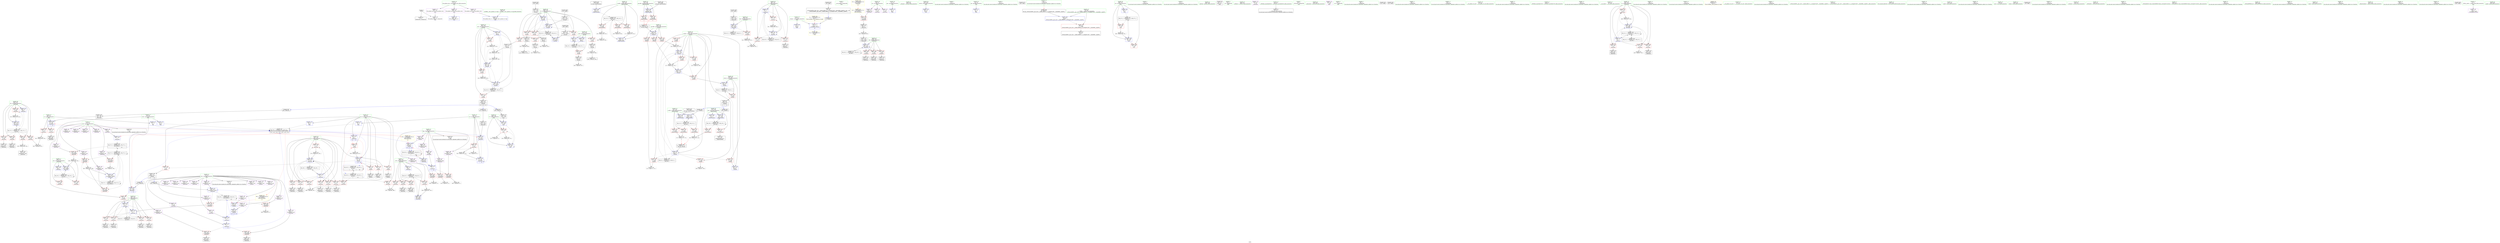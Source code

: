 digraph "SVFG" {
	label="SVFG";

	Node0x55ab69a10f40 [shape=record,color=grey,label="{NodeID: 0\nNullPtr}"];
	Node0x55ab69a10f40 -> Node0x55ab69a30930[style=solid];
	Node0x55ab69a10f40 -> Node0x55ab69a3d930[style=solid];
	Node0x55ab69a89b10 [shape=record,color=black,label="{NodeID: 609\n309 = PHI(184, )\n}"];
	Node0x55ab69a89b10 -> Node0x55ab69a2dab0[style=solid];
	Node0x55ab69a4a6d0 [shape=record,color=grey,label="{NodeID: 443\n156 = cmp(155, 109, )\n}"];
	Node0x55ab69a3d830 [shape=record,color=blue,label="{NodeID: 277\n581\<--49\nllvm.global_ctors_1\<--_GLOBAL__sub_I_gonens_0_0.cpp\nGlob }"];
	Node0x55ab69a314b0 [shape=record,color=red,label="{NodeID: 194\n119\<--101\n\<--a.addr\n_Z2moxx\n}"];
	Node0x55ab69a314b0 -> Node0x55ab69a46c50[style=solid];
	Node0x55ab69a2dc50 [shape=record,color=black,label="{NodeID: 111\n335\<--332\nconv6\<--call5\n_Z6solvedv\n}"];
	Node0x55ab69a2dc50 -> Node0x55ab69a3f500[style=solid];
	Node0x55ab69a2c460 [shape=record,color=green,label="{NodeID: 28\n8\<--10\n_ZL2pi\<--_ZL2pi_field_insensitive\nGlob }"];
	Node0x55ab69a2c460 -> Node0x55ab69a3d060[style=solid];
	Node0x55ab69a2c460 -> Node0x55ab69a3da30[style=solid];
	Node0x55ab69a605b0 [shape=record,color=black,label="{NodeID: 471\nMR_41V_2 = PHI(MR_41V_3, MR_41V_1, )\npts\{285 \}\n}"];
	Node0x55ab69a605b0 -> Node0x55ab69a3f500[style=dashed];
	Node0x55ab69a3ef50 [shape=record,color=blue,label="{NodeID: 305\n275\<--31\narrayidx6\<--\n_Z3Newv\n|{<s0>15|<s1>15|<s2>18}}"];
	Node0x55ab69a3ef50:s0 -> Node0x55ab69a3fb80[style=dashed,color=blue];
	Node0x55ab69a3ef50:s1 -> Node0x55ab69a646b0[style=dashed,color=blue];
	Node0x55ab69a3ef50:s2 -> Node0x55ab69a3f770[style=dashed,color=blue];
	Node0x55ab69a32b70 [shape=record,color=red,label="{NodeID: 222\n363\<--282\n\<--t\n_Z6solvedv\n}"];
	Node0x55ab69a32b70 -> Node0x55ab69a33450[style=solid];
	Node0x55ab69a34630 [shape=record,color=purple,label="{NodeID: 139\n395\<--17\n\<--dp\n_Z6solvedv\n}"];
	Node0x55ab69a34630 -> Node0x55ab69a3fd20[style=solid];
	Node0x55ab69a2ef30 [shape=record,color=green,label="{NodeID: 56\n147\<--148\nans\<--ans_field_insensitive\n_Z6powmodxxx\n}"];
	Node0x55ab69a2ef30 -> Node0x55ab69a320e0[style=solid];
	Node0x55ab69a2ef30 -> Node0x55ab69a321b0[style=solid];
	Node0x55ab69a2ef30 -> Node0x55ab69a3e320[style=solid];
	Node0x55ab69a2ef30 -> Node0x55ab69a3e3f0[style=solid];
	Node0x55ab69a47e50 [shape=record,color=grey,label="{NodeID: 416\n159 = Binary(158, 153, )\n}"];
	Node0x55ab69a47e50 -> Node0x55ab69a4acd0[style=solid];
	Node0x55ab69a40610 [shape=record,color=blue,label="{NodeID: 333\n298\<--508\nj78\<--inc93\n_Z6solvedv\n}"];
	Node0x55ab69a40610 -> Node0x55ab69a5f1b0[style=dashed];
	Node0x55ab69a3c0f0 [shape=record,color=red,label="{NodeID: 250\n485\<--298\n\<--j78\n_Z6solvedv\n}"];
	Node0x55ab69a3c0f0 -> Node0x55ab69a4a0d0[style=solid];
	Node0x55ab69a35cf0 [shape=record,color=purple,label="{NodeID: 167\n412\<--26\narrayidx35\<--flag\n_Z6solvedv\n}"];
	Node0x55ab69a35cf0 -> Node0x55ab69a3c6a0[style=solid];
	Node0x55ab69a30830 [shape=record,color=green,label="{NodeID: 84\n49\<--575\n_GLOBAL__sub_I_gonens_0_0.cpp\<--_GLOBAL__sub_I_gonens_0_0.cpp_field_insensitive\n}"];
	Node0x55ab69a30830 -> Node0x55ab69a3d830[style=solid];
	Node0x55ab69a198d0 [shape=record,color=green,label="{NodeID: 1\n7\<--1\n__dso_handle\<--dummyObj\nGlob }"];
	Node0x55ab69a89c80 [shape=record,color=black,label="{NodeID: 610\n312 = PHI(184, )\n}"];
	Node0x55ab69a89c80 -> Node0x55ab69a2db80[style=solid];
	Node0x55ab69a4a850 [shape=record,color=grey,label="{NodeID: 444\n349 = cmp(348, 350, )\n}"];
	Node0x55ab69a4a850 -> Node0x55ab69a2dec0[style=solid];
	Node0x55ab69a3d930 [shape=record,color=blue, style = dotted,label="{NodeID: 278\n582\<--3\nllvm.global_ctors_2\<--dummyVal\nGlob }"];
	Node0x55ab69a31580 [shape=record,color=red,label="{NodeID: 195\n122\<--101\n\<--a.addr\n_Z2moxx\n}"];
	Node0x55ab69a31580 -> Node0x55ab69a491d0[style=solid];
	Node0x55ab69a2dd20 [shape=record,color=black,label="{NodeID: 112\n345\<--344\nidxprom\<--\n_Z6solvedv\n}"];
	Node0x55ab69a2c560 [shape=record,color=green,label="{NodeID: 29\n11\<--13\neps\<--eps_field_insensitive\nGlob }"];
	Node0x55ab69a2c560 -> Node0x55ab69a3d130[style=solid];
	Node0x55ab69a60ab0 [shape=record,color=black,label="{NodeID: 472\nMR_43V_2 = PHI(MR_43V_4, MR_43V_1, )\npts\{287 \}\n}"];
	Node0x55ab69a60ab0 -> Node0x55ab69a3f5d0[style=dashed];
	Node0x55ab69a3f020 [shape=record,color=blue,label="{NodeID: 306\n30\<--310\nn\<--conv\n_Z6solvedv\n|{|<s2>23}}"];
	Node0x55ab69a3f020 -> Node0x55ab69a36640[style=dashed];
	Node0x55ab69a3f020 -> Node0x55ab69a36710[style=dashed];
	Node0x55ab69a3f020:s2 -> Node0x55ab69a5a620[style=dashed,color=blue];
	Node0x55ab69a32c40 [shape=record,color=red,label="{NodeID: 223\n371\<--282\n\<--t\n_Z6solvedv\n}"];
	Node0x55ab69a32c40 -> Node0x55ab69a335f0[style=solid];
	Node0x55ab69a34700 [shape=record,color=purple,label="{NodeID: 140\n418\<--17\narrayidx38\<--dp\n_Z6solvedv\n}"];
	Node0x55ab69a2f000 [shape=record,color=green,label="{NodeID: 57\n182\<--183\n_Z4readv\<--_Z4readv_field_insensitive\n}"];
	Node0x55ab69a47fd0 [shape=record,color=grey,label="{NodeID: 417\n450 = Binary(449, 261, )\n}"];
	Node0x55ab69a47fd0 -> Node0x55ab69a33ee0[style=solid];
	Node0x55ab69a406e0 [shape=record,color=blue,label="{NodeID: 334\n542\<--31\nretval\<--\nmain\n}"];
	Node0x55ab69a3c1c0 [shape=record,color=red,label="{NodeID: 251\n489\<--298\n\<--j78\n_Z6solvedv\n}"];
	Node0x55ab69a3c1c0 -> Node0x55ab69a34220[style=solid];
	Node0x55ab69a35dc0 [shape=record,color=purple,label="{NodeID: 168\n438\<--26\narrayidx51\<--flag\n_Z6solvedv\n}"];
	Node0x55ab69a35dc0 -> Node0x55ab69a3c910[style=solid];
	Node0x55ab69a30930 [shape=record,color=black,label="{NodeID: 85\n2\<--3\ndummyVal\<--dummyVal\n}"];
	Node0x55ab69a197b0 [shape=record,color=green,label="{NodeID: 2\n9\<--1\n\<--dummyObj\nCan only get source location for instruction, argument, global var or function.}"];
	Node0x55ab69a89dc0 [shape=record,color=black,label="{NodeID: 611\n316 = PHI(258, )\n}"];
	Node0x55ab69a89dc0 -> Node0x55ab69a3f290[style=solid];
	Node0x55ab69a4a9d0 [shape=record,color=grey,label="{NodeID: 445\n493 = cmp(492, 31, )\n}"];
	Node0x55ab69a3da30 [shape=record,color=blue,label="{NodeID: 279\n8\<--77\n_ZL2pi\<--call\n__cxx_global_var_init.1\n|{<s0>25}}"];
	Node0x55ab69a3da30:s0 -> Node0x55ab69a6f8b0[style=dashed,color=blue];
	Node0x55ab69a31650 [shape=record,color=red,label="{NodeID: 196\n126\<--101\n\<--a.addr\n_Z2moxx\n}"];
	Node0x55ab69a31650 -> Node0x55ab69a38ed0[style=solid];
	Node0x55ab69a2ddf0 [shape=record,color=black,label="{NodeID: 113\n348\<--347\nconv7\<--\n_Z6solvedv\n}"];
	Node0x55ab69a2ddf0 -> Node0x55ab69a4a850[style=solid];
	Node0x55ab69a2c660 [shape=record,color=green,label="{NodeID: 30\n14\<--16\npp\<--pp_field_insensitive\nGlob }"];
	Node0x55ab69a2c660 -> Node0x55ab69a3d230[style=solid];
	Node0x55ab69a60fb0 [shape=record,color=black,label="{NodeID: 473\nMR_45V_2 = PHI(MR_45V_3, MR_45V_1, )\npts\{289 \}\n}"];
	Node0x55ab69a60fb0 -> Node0x55ab69a3f6a0[style=dashed];
	Node0x55ab69a60fb0 -> Node0x55ab69a60fb0[style=dashed];
	Node0x55ab69a3f0f0 [shape=record,color=blue,label="{NodeID: 307\n33\<--313\nm\<--conv2\n_Z6solvedv\n}"];
	Node0x55ab69a3f0f0 -> Node0x55ab69a367e0[style=dashed];
	Node0x55ab69a3f0f0 -> Node0x55ab69a3f360[style=dashed];
	Node0x55ab69a32d10 [shape=record,color=red,label="{NodeID: 224\n384\<--282\n\<--t\n_Z6solvedv\n}"];
	Node0x55ab69a32d10 -> Node0x55ab69a33790[style=solid];
	Node0x55ab69a347d0 [shape=record,color=purple,label="{NodeID: 141\n421\<--17\narrayidx40\<--dp\n_Z6solvedv\n}"];
	Node0x55ab69a347d0 -> Node0x55ab69a3c770[style=solid];
	Node0x55ab69a2f100 [shape=record,color=green,label="{NodeID: 58\n185\<--186\nans\<--ans_field_insensitive\n_Z4readv\n}"];
	Node0x55ab69a2f100 -> Node0x55ab69a32280[style=solid];
	Node0x55ab69a2f100 -> Node0x55ab69a32350[style=solid];
	Node0x55ab69a2f100 -> Node0x55ab69a32420[style=solid];
	Node0x55ab69a2f100 -> Node0x55ab69a3e660[style=solid];
	Node0x55ab69a2f100 -> Node0x55ab69a3ea70[style=solid];
	Node0x55ab69a2f100 -> Node0x55ab69a3ec10[style=solid];
	Node0x55ab69a48150 [shape=record,color=grey,label="{NodeID: 418\n341 = Binary(340, 261, )\n}"];
	Node0x55ab69a48150 -> Node0x55ab69a4ab50[style=solid];
	Node0x55ab69a407b0 [shape=record,color=blue,label="{NodeID: 335\n544\<--550\nT\<--conv\nmain\n}"];
	Node0x55ab69a407b0 -> Node0x55ab69a3cdf0[style=dashed];
	Node0x55ab69a407b0 -> Node0x55ab69a40950[style=dashed];
	Node0x55ab69a3c290 [shape=record,color=red,label="{NodeID: 252\n498\<--298\n\<--j78\n_Z6solvedv\n}"];
	Node0x55ab69a3c290 -> Node0x55ab69a343c0[style=solid];
	Node0x55ab69a35e90 [shape=record,color=purple,label="{NodeID: 169\n491\<--26\narrayidx83\<--flag\n_Z6solvedv\n}"];
	Node0x55ab69a35e90 -> Node0x55ab69a3cc50[style=solid];
	Node0x55ab69a30a30 [shape=record,color=black,label="{NodeID: 86\n19\<--17\n\<--dp\nCan only get source location for instruction, argument, global var or function.}"];
	Node0x55ab69a1a2f0 [shape=record,color=green,label="{NodeID: 3\n12\<--1\n\<--dummyObj\nCan only get source location for instruction, argument, global var or function.}"];
	Node0x55ab69a89f00 [shape=record,color=black,label="{NodeID: 612\n326 = PHI()\n}"];
	Node0x55ab69a4ab50 [shape=record,color=grey,label="{NodeID: 446\n342 = cmp(339, 341, )\n}"];
	Node0x55ab69a3db00 [shape=record,color=blue,label="{NodeID: 280\n85\<--84\n__x.addr\<--__x\n_ZSt4acosIiEN9__gnu_cxx11__enable_ifIXsr12__is_integerIT_EE7__valueEdE6__typeES2_\n}"];
	Node0x55ab69a3db00 -> Node0x55ab69a36f30[style=dashed];
	Node0x55ab69a31720 [shape=record,color=red,label="{NodeID: 197\n130\<--101\n\<--a.addr\n_Z2moxx\n}"];
	Node0x55ab69a31720 -> Node0x55ab69a3dfe0[style=solid];
	Node0x55ab69a2dec0 [shape=record,color=black,label="{NodeID: 114\n351\<--349\nconv9\<--cmp8\n_Z6solvedv\n}"];
	Node0x55ab69a2dec0 -> Node0x55ab69a3f6a0[style=solid];
	Node0x55ab69a2c760 [shape=record,color=green,label="{NodeID: 31\n17\<--20\ndp\<--dp_field_insensitive\nGlob }"];
	Node0x55ab69a2c760 -> Node0x55ab69a30a30[style=solid];
	Node0x55ab69a2c760 -> Node0x55ab69a34630[style=solid];
	Node0x55ab69a2c760 -> Node0x55ab69a34700[style=solid];
	Node0x55ab69a2c760 -> Node0x55ab69a347d0[style=solid];
	Node0x55ab69a2c760 -> Node0x55ab69a348a0[style=solid];
	Node0x55ab69a2c760 -> Node0x55ab69a34970[style=solid];
	Node0x55ab69a2c760 -> Node0x55ab69a34a40[style=solid];
	Node0x55ab69a2c760 -> Node0x55ab69a34b10[style=solid];
	Node0x55ab69a2c760 -> Node0x55ab69a34be0[style=solid];
	Node0x55ab69a2c760 -> Node0x55ab69a34cb0[style=solid];
	Node0x55ab69a3f1c0 [shape=record,color=blue,label="{NodeID: 308\n35\<--31\nnn\<--\n_Z6solvedv\n|{<s0>15|<s1>15}}"];
	Node0x55ab69a3f1c0:s0 -> Node0x55ab69a368b0[style=dashed,color=red];
	Node0x55ab69a3f1c0:s1 -> Node0x55ab69a3ece0[style=dashed,color=red];
	Node0x55ab69a32de0 [shape=record,color=red,label="{NodeID: 225\n340\<--284\n\<--len\n_Z6solvedv\n}"];
	Node0x55ab69a32de0 -> Node0x55ab69a48150[style=solid];
	Node0x55ab69a348a0 [shape=record,color=purple,label="{NodeID: 142\n444\<--17\narrayidx55\<--dp\n_Z6solvedv\n}"];
	Node0x55ab69a2f1d0 [shape=record,color=green,label="{NodeID: 59\n187\<--188\nlast\<--last_field_insensitive\n_Z4readv\n}"];
	Node0x55ab69a2f1d0 -> Node0x55ab69a324f0[style=solid];
	Node0x55ab69a2f1d0 -> Node0x55ab69a3e730[style=solid];
	Node0x55ab69a2f1d0 -> Node0x55ab69a3e8d0[style=solid];
	Node0x55ab69a482d0 [shape=record,color=grey,label="{NodeID: 419\n508 = Binary(507, 261, )\n}"];
	Node0x55ab69a482d0 -> Node0x55ab69a40610[style=solid];
	Node0x55ab69a40880 [shape=record,color=blue,label="{NodeID: 336\n546\<--31\ntot\<--\nmain\n}"];
	Node0x55ab69a40880 -> Node0x55ab69a5a120[style=dashed];
	Node0x55ab69a3c360 [shape=record,color=red,label="{NodeID: 253\n507\<--298\n\<--j78\n_Z6solvedv\n}"];
	Node0x55ab69a3c360 -> Node0x55ab69a482d0[style=solid];
	Node0x55ab69a35f60 [shape=record,color=purple,label="{NodeID: 170\n325\<--39\n\<--str\n_Z6solvedv\n}"];
	Node0x55ab69a30b30 [shape=record,color=black,label="{NodeID: 87\n24\<--21\n\<--son\nCan only get source location for instruction, argument, global var or function.}"];
	Node0x55ab69a1a380 [shape=record,color=green,label="{NodeID: 4\n15\<--1\n\<--dummyObj\nCan only get source location for instruction, argument, global var or function.}"];
	Node0x55ab69a4acd0 [shape=record,color=grey,label="{NodeID: 447\n160 = cmp(159, 109, )\n}"];
	Node0x55ab69a3dbd0 [shape=record,color=blue,label="{NodeID: 281\n101\<--97\na.addr\<--a\n_Z2moxx\n}"];
	Node0x55ab69a3dbd0 -> Node0x55ab69a370d0[style=dashed];
	Node0x55ab69a3dbd0 -> Node0x55ab69a31310[style=dashed];
	Node0x55ab69a3dbd0 -> Node0x55ab69a313e0[style=dashed];
	Node0x55ab69a3dbd0 -> Node0x55ab69a314b0[style=dashed];
	Node0x55ab69a3dbd0 -> Node0x55ab69a3de40[style=dashed];
	Node0x55ab69a3dbd0 -> Node0x55ab69a623b0[style=dashed];
	Node0x55ab69a317f0 [shape=record,color=red,label="{NodeID: 198\n112\<--103\n\<--pp.addr\n_Z2moxx\n}"];
	Node0x55ab69a317f0 -> Node0x55ab69a49350[style=solid];
	Node0x55ab69a33330 [shape=record,color=black,label="{NodeID: 115\n354\<--353\nidxprom10\<--\n_Z6solvedv\n}"];
	Node0x55ab69a2c860 [shape=record,color=green,label="{NodeID: 32\n21\<--25\nson\<--son_field_insensitive\nGlob }"];
	Node0x55ab69a2c860 -> Node0x55ab69a30b30[style=solid];
	Node0x55ab69a2c860 -> Node0x55ab69a34d80[style=solid];
	Node0x55ab69a2c860 -> Node0x55ab69a34e50[style=solid];
	Node0x55ab69a2c860 -> Node0x55ab69a34f20[style=solid];
	Node0x55ab69a2c860 -> Node0x55ab69a34ff0[style=solid];
	Node0x55ab69a2c860 -> Node0x55ab69a350c0[style=solid];
	Node0x55ab69a2c860 -> Node0x55ab69a35190[style=solid];
	Node0x55ab69a2c860 -> Node0x55ab69a35260[style=solid];
	Node0x55ab69a2c860 -> Node0x55ab69a35330[style=solid];
	Node0x55ab69a2c860 -> Node0x55ab69a35400[style=solid];
	Node0x55ab69a2c860 -> Node0x55ab69a354d0[style=solid];
	Node0x55ab69a2c860 -> Node0x55ab69a355a0[style=solid];
	Node0x55ab69a2c860 -> Node0x55ab69a35670[style=solid];
	Node0x55ab69a2c860 -> Node0x55ab69a35740[style=solid];
	Node0x55ab69a2c860 -> Node0x55ab69a35810[style=solid];
	Node0x55ab69a2c860 -> Node0x55ab69a358e0[style=solid];
	Node0x55ab69a2c860 -> Node0x55ab69a359b0[style=solid];
	Node0x55ab69a3f290 [shape=record,color=blue,label="{NodeID: 309\n37\<--316\nroot\<--call3\n_Z6solvedv\n|{|<s1>23}}"];
	Node0x55ab69a3f290 -> Node0x55ab69a36e60[style=dashed];
	Node0x55ab69a3f290:s1 -> Node0x55ab69a5a620[style=dashed,color=blue];
	Node0x55ab69a32eb0 [shape=record,color=red,label="{NodeID: 226\n339\<--286\n\<--i\n_Z6solvedv\n}"];
	Node0x55ab69a32eb0 -> Node0x55ab69a4ab50[style=solid];
	Node0x55ab69a34970 [shape=record,color=purple,label="{NodeID: 143\n447\<--17\narrayidx57\<--dp\n_Z6solvedv\n}"];
	Node0x55ab69a34970 -> Node0x55ab69a3c9e0[style=solid];
	Node0x55ab69a2f2a0 [shape=record,color=green,label="{NodeID: 60\n189\<--190\nch\<--ch_field_insensitive\n_Z4readv\n}"];
	Node0x55ab69a2f2a0 -> Node0x55ab69a325c0[style=solid];
	Node0x55ab69a2f2a0 -> Node0x55ab69a32690[style=solid];
	Node0x55ab69a2f2a0 -> Node0x55ab69a32760[style=solid];
	Node0x55ab69a2f2a0 -> Node0x55ab69a32830[style=solid];
	Node0x55ab69a2f2a0 -> Node0x55ab69a32900[style=solid];
	Node0x55ab69a2f2a0 -> Node0x55ab69a329d0[style=solid];
	Node0x55ab69a2f2a0 -> Node0x55ab69a3e800[style=solid];
	Node0x55ab69a2f2a0 -> Node0x55ab69a3e9a0[style=solid];
	Node0x55ab69a2f2a0 -> Node0x55ab69a3eb40[style=solid];
	Node0x55ab69a48450 [shape=record,color=grey,label="{NodeID: 420\n260 = Binary(259, 261, )\n}"];
	Node0x55ab69a48450 -> Node0x55ab69a3ece0[style=solid];
	Node0x55ab69a40950 [shape=record,color=blue,label="{NodeID: 337\n544\<--555\nT\<--dec\nmain\n}"];
	Node0x55ab69a40950 -> Node0x55ab69a3cdf0[style=dashed];
	Node0x55ab69a40950 -> Node0x55ab69a40950[style=dashed];
	Node0x55ab69a3c430 [shape=record,color=red,label="{NodeID: 254\n347\<--346\n\<--arrayidx\n_Z6solvedv\n}"];
	Node0x55ab69a3c430 -> Node0x55ab69a2ddf0[style=solid];
	Node0x55ab69a36030 [shape=record,color=purple,label="{NodeID: 171\n331\<--39\n\<--str\n_Z6solvedv\n}"];
	Node0x55ab69a30c30 [shape=record,color=black,label="{NodeID: 88\n28\<--26\n\<--flag\nCan only get source location for instruction, argument, global var or function.}"];
	Node0x55ab69a1a410 [shape=record,color=green,label="{NodeID: 5\n31\<--1\n\<--dummyObj\nCan only get source location for instruction, argument, global var or function.}"];
	Node0x55ab69a6b5e0 [shape=record,color=yellow,style=double,label="{NodeID: 531\n28V_1 = ENCHI(MR_28V_0)\npts\{250000 \}\nFun[_Z6solvedv]|{<s0>15}}"];
	Node0x55ab69a6b5e0:s0 -> Node0x55ab69a3ee80[style=dashed,color=red];
	Node0x55ab69a4ae50 [shape=record,color=grey,label="{NodeID: 448\n557 = cmp(554, 31, )\n}"];
	Node0x55ab69a3dca0 [shape=record,color=blue,label="{NodeID: 282\n103\<--98\npp.addr\<--pp\n_Z2moxx\n}"];
	Node0x55ab69a3dca0 -> Node0x55ab69a317f0[style=dashed];
	Node0x55ab69a3dca0 -> Node0x55ab69a318c0[style=dashed];
	Node0x55ab69a3dca0 -> Node0x55ab69a31990[style=dashed];
	Node0x55ab69a318c0 [shape=record,color=red,label="{NodeID: 199\n118\<--103\n\<--pp.addr\n_Z2moxx\n}"];
	Node0x55ab69a318c0 -> Node0x55ab69a46c50[style=solid];
	Node0x55ab69a333c0 [shape=record,color=black,label="{NodeID: 116\n357\<--356\nidxprom12\<--\n_Z6solvedv\n}"];
	Node0x55ab69a2c960 [shape=record,color=green,label="{NodeID: 33\n26\<--29\nflag\<--flag_field_insensitive\nGlob }"];
	Node0x55ab69a2c960 -> Node0x55ab69a30c30[style=solid];
	Node0x55ab69a2c960 -> Node0x55ab69a35a80[style=solid];
	Node0x55ab69a2c960 -> Node0x55ab69a35b50[style=solid];
	Node0x55ab69a2c960 -> Node0x55ab69a35c20[style=solid];
	Node0x55ab69a2c960 -> Node0x55ab69a35cf0[style=solid];
	Node0x55ab69a2c960 -> Node0x55ab69a35dc0[style=solid];
	Node0x55ab69a2c960 -> Node0x55ab69a35e90[style=solid];
	Node0x55ab69a61eb0 [shape=record,color=black,label="{NodeID: 476\nMR_6V_3 = PHI(MR_6V_4, MR_6V_2, )\npts\{100 \}\n}"];
	Node0x55ab69a61eb0 -> Node0x55ab69a37000[style=dashed];
	Node0x55ab69a3f360 [shape=record,color=blue,label="{NodeID: 310\n33\<--320\nm\<--dec\n_Z6solvedv\n|{|<s2>23}}"];
	Node0x55ab69a3f360 -> Node0x55ab69a367e0[style=dashed];
	Node0x55ab69a3f360 -> Node0x55ab69a3f360[style=dashed];
	Node0x55ab69a3f360:s2 -> Node0x55ab69a5a620[style=dashed,color=blue];
	Node0x55ab69a32f80 [shape=record,color=red,label="{NodeID: 227\n344\<--286\n\<--i\n_Z6solvedv\n}"];
	Node0x55ab69a32f80 -> Node0x55ab69a2dd20[style=solid];
	Node0x55ab69a34a40 [shape=record,color=purple,label="{NodeID: 144\n452\<--17\narrayidx59\<--dp\n_Z6solvedv\n}"];
	Node0x55ab69a2f370 [shape=record,color=green,label="{NodeID: 61\n195\<--196\ngetchar\<--getchar_field_insensitive\n}"];
	Node0x55ab69a69c60 [shape=record,color=yellow,style=double,label="{NodeID: 504\n2V_1 = ENCHI(MR_2V_0)\npts\{10 \}\nFun[_GLOBAL__sub_I_gonens_0_0.cpp]|{<s0>25}}"];
	Node0x55ab69a69c60:s0 -> Node0x55ab69a3da30[style=dashed,color=red];
	Node0x55ab69a485d0 [shape=record,color=grey,label="{NodeID: 421\n164 = Binary(162, 163, )\n|{<s0>5}}"];
	Node0x55ab69a485d0:s0 -> Node0x55ab69a88470[style=solid,color=red];
	Node0x55ab69a40a20 [shape=record,color=blue,label="{NodeID: 338\n546\<--560\ntot\<--inc\nmain\n}"];
	Node0x55ab69a40a20 -> Node0x55ab69a3cf90[style=dashed];
	Node0x55ab69a40a20 -> Node0x55ab69a5a120[style=dashed];
	Node0x55ab69a3c500 [shape=record,color=red,label="{NodeID: 255\n359\<--358\n\<--arrayidx13\n_Z6solvedv\n}"];
	Node0x55ab69a3c500 -> Node0x55ab69a4a550[style=solid];
	Node0x55ab69a36100 [shape=record,color=purple,label="{NodeID: 172\n346\<--39\narrayidx\<--str\n_Z6solvedv\n}"];
	Node0x55ab69a36100 -> Node0x55ab69a3c430[style=solid];
	Node0x55ab69a30d30 [shape=record,color=black,label="{NodeID: 89\n541\<--31\nmain_ret\<--\nmain\n}"];
	Node0x55ab69a1a4a0 [shape=record,color=green,label="{NodeID: 6\n42\<--1\n.str\<--dummyObj\nGlob }"];
	Node0x55ab69a6b6c0 [shape=record,color=yellow,style=double,label="{NodeID: 532\n30V_1 = ENCHI(MR_30V_0)\npts\{290000 \}\nFun[_Z6solvedv]|{<s0>15}}"];
	Node0x55ab69a6b6c0:s0 -> Node0x55ab69a3edb0[style=dashed,color=red];
	Node0x55ab69a3dd70 [shape=record,color=blue,label="{NodeID: 283\n99\<--115\nretval\<--\n_Z2moxx\n}"];
	Node0x55ab69a3dd70 -> Node0x55ab69a61eb0[style=dashed];
	Node0x55ab69a31990 [shape=record,color=red,label="{NodeID: 200\n125\<--103\n\<--pp.addr\n_Z2moxx\n}"];
	Node0x55ab69a31990 -> Node0x55ab69a38ed0[style=solid];
	Node0x55ab69a33450 [shape=record,color=black,label="{NodeID: 117\n364\<--363\nidxprom16\<--\n_Z6solvedv\n}"];
	Node0x55ab69a2ca60 [shape=record,color=green,label="{NodeID: 34\n30\<--32\nn\<--n_field_insensitive\nGlob }"];
	Node0x55ab69a2ca60 -> Node0x55ab69a36640[style=solid];
	Node0x55ab69a2ca60 -> Node0x55ab69a36710[style=solid];
	Node0x55ab69a2ca60 -> Node0x55ab69a3d330[style=solid];
	Node0x55ab69a2ca60 -> Node0x55ab69a3f020[style=solid];
	Node0x55ab69a623b0 [shape=record,color=black,label="{NodeID: 477\nMR_8V_3 = PHI(MR_8V_6, MR_8V_2, )\npts\{102 \}\n}"];
	Node0x55ab69a3f430 [shape=record,color=blue,label="{NodeID: 311\n282\<--329\nt\<--\n_Z6solvedv\n}"];
	Node0x55ab69a3f430 -> Node0x55ab69a32aa0[style=dashed];
	Node0x55ab69a3f430 -> Node0x55ab69a32b70[style=dashed];
	Node0x55ab69a3f430 -> Node0x55ab69a32c40[style=dashed];
	Node0x55ab69a3f430 -> Node0x55ab69a32d10[style=dashed];
	Node0x55ab69a3f430 -> Node0x55ab69a3f840[style=dashed];
	Node0x55ab69a3f430 -> Node0x55ab69a600b0[style=dashed];
	Node0x55ab69a33050 [shape=record,color=red,label="{NodeID: 228\n380\<--286\n\<--i\n_Z6solvedv\n}"];
	Node0x55ab69a33050 -> Node0x55ab69a46dd0[style=solid];
	Node0x55ab69a34b10 [shape=record,color=purple,label="{NodeID: 145\n461\<--17\narrayidx65\<--dp\n_Z6solvedv\n}"];
	Node0x55ab69a34b10 -> Node0x55ab69a3cb80[style=solid];
	Node0x55ab69a34b10 -> Node0x55ab69a40060[style=solid];
	Node0x55ab69a2f470 [shape=record,color=green,label="{NodeID: 62\n256\<--257\n_Z3Newv\<--_Z3Newv_field_insensitive\n}"];
	Node0x55ab69a6f8b0 [shape=record,color=yellow,style=double,label="{NodeID: 588\n2V_2 = CSCHI(MR_2V_1)\npts\{10 \}\nCS[]}"];
	Node0x55ab69a48750 [shape=record,color=grey,label="{NodeID: 422\n560 = Binary(559, 261, )\n}"];
	Node0x55ab69a48750 -> Node0x55ab69a40a20[style=solid];
	Node0x55ab69a3c5d0 [shape=record,color=red,label="{NodeID: 256\n377\<--376\n\<--arrayidx23\n_Z6solvedv\n}"];
	Node0x55ab69a3c5d0 -> Node0x55ab69a3f840[style=solid];
	Node0x55ab69a361d0 [shape=record,color=purple,label="{NodeID: 173\n324\<--42\n\<--.str\n_Z6solvedv\n}"];
	Node0x55ab69a30e00 [shape=record,color=black,label="{NodeID: 90\n60\<--61\n\<--_ZNSt8ios_base4InitD1Ev\nCan only get source location for instruction, argument, global var or function.}"];
	Node0x55ab69a2b240 [shape=record,color=green,label="{NodeID: 7\n44\<--1\n_ZSt4cout\<--dummyObj\nGlob }"];
	Node0x55ab69a6b7a0 [shape=record,color=yellow,style=double,label="{NodeID: 533\n61V_1 = ENCHI(MR_61V_0)\npts\{410000 \}\nFun[_Z6solvedv]}"];
	Node0x55ab69a6b7a0 -> Node0x55ab69a3c430[style=dashed];
	Node0x55ab69a3de40 [shape=record,color=blue,label="{NodeID: 284\n101\<--120\na.addr\<--rem\n_Z2moxx\n}"];
	Node0x55ab69a3de40 -> Node0x55ab69a31580[style=dashed];
	Node0x55ab69a3de40 -> Node0x55ab69a31650[style=dashed];
	Node0x55ab69a3de40 -> Node0x55ab69a31720[style=dashed];
	Node0x55ab69a3de40 -> Node0x55ab69a3df10[style=dashed];
	Node0x55ab69a3de40 -> Node0x55ab69a623b0[style=dashed];
	Node0x55ab69a31a60 [shape=record,color=red,label="{NodeID: 201\n163\<--141\n\<--a.addr\n_Z6powmodxxx\n}"];
	Node0x55ab69a31a60 -> Node0x55ab69a485d0[style=solid];
	Node0x55ab69a33520 [shape=record,color=black,label="{NodeID: 118\n367\<--366\nidxprom18\<--\n_Z6solvedv\n}"];
	Node0x55ab69a2cb60 [shape=record,color=green,label="{NodeID: 35\n33\<--34\nm\<--m_field_insensitive\nGlob }"];
	Node0x55ab69a2cb60 -> Node0x55ab69a367e0[style=solid];
	Node0x55ab69a2cb60 -> Node0x55ab69a3d430[style=solid];
	Node0x55ab69a2cb60 -> Node0x55ab69a3f0f0[style=solid];
	Node0x55ab69a2cb60 -> Node0x55ab69a3f360[style=solid];
	Node0x55ab69a3f500 [shape=record,color=blue,label="{NodeID: 312\n284\<--335\nlen\<--conv6\n_Z6solvedv\n}"];
	Node0x55ab69a3f500 -> Node0x55ab69a32de0[style=dashed];
	Node0x55ab69a3f500 -> Node0x55ab69a605b0[style=dashed];
	Node0x55ab69a33120 [shape=record,color=red,label="{NodeID: 229\n356\<--288\n\<--kk\n_Z6solvedv\n}"];
	Node0x55ab69a33120 -> Node0x55ab69a333c0[style=solid];
	Node0x55ab69a34be0 [shape=record,color=purple,label="{NodeID: 146\n497\<--17\narrayidx87\<--dp\n_Z6solvedv\n}"];
	Node0x55ab69a2f570 [shape=record,color=green,label="{NodeID: 63\n279\<--280\n_Z6solvedv\<--_Z6solvedv_field_insensitive\n}"];
	Node0x55ab69a86f10 [shape=record,color=black,label="{NodeID: 589\n332 = PHI()\n}"];
	Node0x55ab69a86f10 -> Node0x55ab69a2dc50[style=solid];
	Node0x55ab69a488d0 [shape=record,color=grey,label="{NodeID: 423\n171 = Binary(170, 153, )\n}"];
	Node0x55ab69a488d0 -> Node0x55ab69a3e4c0[style=solid];
	Node0x55ab69a3c6a0 [shape=record,color=red,label="{NodeID: 257\n413\<--412\n\<--arrayidx35\n_Z6solvedv\n}"];
	Node0x55ab69a3c6a0 -> Node0x55ab69a497d0[style=solid];
	Node0x55ab69a362a0 [shape=record,color=purple,label="{NodeID: 174\n563\<--45\n\<--.str.2\nmain\n}"];
	Node0x55ab69a30f00 [shape=record,color=black,label="{NodeID: 91\n89\<--88\nconv\<--\n_ZSt4acosIiEN9__gnu_cxx11__enable_ifIXsr12__is_integerIT_EE7__valueEdE6__typeES2_\n}"];
	Node0x55ab69a2b2d0 [shape=record,color=green,label="{NodeID: 8\n45\<--1\n.str.2\<--dummyObj\nGlob }"];
	Node0x55ab69a5a120 [shape=record,color=black,label="{NodeID: 451\nMR_67V_3 = PHI(MR_67V_4, MR_67V_2, )\npts\{547 \}\n}"];
	Node0x55ab69a5a120 -> Node0x55ab69a3cec0[style=dashed];
	Node0x55ab69a5a120 -> Node0x55ab69a40a20[style=dashed];
	Node0x55ab69a3df10 [shape=record,color=blue,label="{NodeID: 285\n101\<--127\na.addr\<--add\n_Z2moxx\n}"];
	Node0x55ab69a3df10 -> Node0x55ab69a31720[style=dashed];
	Node0x55ab69a3df10 -> Node0x55ab69a623b0[style=dashed];
	Node0x55ab69a31b30 [shape=record,color=red,label="{NodeID: 202\n173\<--141\n\<--a.addr\n_Z6powmodxxx\n}"];
	Node0x55ab69a31b30 -> Node0x55ab69a48a50[style=solid];
	Node0x55ab69a335f0 [shape=record,color=black,label="{NodeID: 119\n372\<--371\nidxprom20\<--\n_Z6solvedv\n}"];
	Node0x55ab69a2cc60 [shape=record,color=green,label="{NodeID: 36\n35\<--36\nnn\<--nn_field_insensitive\nGlob }"];
	Node0x55ab69a2cc60 -> Node0x55ab69a368b0[style=solid];
	Node0x55ab69a2cc60 -> Node0x55ab69a36980[style=solid];
	Node0x55ab69a2cc60 -> Node0x55ab69a36a50[style=solid];
	Node0x55ab69a2cc60 -> Node0x55ab69a36b20[style=solid];
	Node0x55ab69a2cc60 -> Node0x55ab69a36bf0[style=solid];
	Node0x55ab69a2cc60 -> Node0x55ab69a36cc0[style=solid];
	Node0x55ab69a2cc60 -> Node0x55ab69a36d90[style=solid];
	Node0x55ab69a2cc60 -> Node0x55ab69a3d530[style=solid];
	Node0x55ab69a2cc60 -> Node0x55ab69a3ece0[style=solid];
	Node0x55ab69a2cc60 -> Node0x55ab69a3f1c0[style=solid];
	Node0x55ab69a62db0 [shape=record,color=black,label="{NodeID: 479\nMR_24V_5 = PHI(MR_24V_6, MR_24V_3, )\npts\{190 \}\n}"];
	Node0x55ab69a62db0 -> Node0x55ab69a32830[style=dashed];
	Node0x55ab69a62db0 -> Node0x55ab69a32900[style=dashed];
	Node0x55ab69a62db0 -> Node0x55ab69a329d0[style=dashed];
	Node0x55ab69a62db0 -> Node0x55ab69a3eb40[style=dashed];
	Node0x55ab69a3f5d0 [shape=record,color=blue,label="{NodeID: 313\n286\<--31\ni\<--\n_Z6solvedv\n}"];
	Node0x55ab69a3f5d0 -> Node0x55ab69a32eb0[style=dashed];
	Node0x55ab69a3f5d0 -> Node0x55ab69a32f80[style=dashed];
	Node0x55ab69a3f5d0 -> Node0x55ab69a33050[style=dashed];
	Node0x55ab69a3f5d0 -> Node0x55ab69a3f910[style=dashed];
	Node0x55ab69a3f5d0 -> Node0x55ab69a60ab0[style=dashed];
	Node0x55ab69a331f0 [shape=record,color=red,label="{NodeID: 230\n366\<--288\n\<--kk\n_Z6solvedv\n}"];
	Node0x55ab69a331f0 -> Node0x55ab69a33520[style=solid];
	Node0x55ab69a34cb0 [shape=record,color=purple,label="{NodeID: 147\n500\<--17\narrayidx89\<--dp\n_Z6solvedv\n}"];
	Node0x55ab69a34cb0 -> Node0x55ab69a3cd20[style=solid];
	Node0x55ab69a2f670 [shape=record,color=green,label="{NodeID: 64\n282\<--283\nt\<--t_field_insensitive\n_Z6solvedv\n}"];
	Node0x55ab69a2f670 -> Node0x55ab69a32aa0[style=solid];
	Node0x55ab69a2f670 -> Node0x55ab69a32b70[style=solid];
	Node0x55ab69a2f670 -> Node0x55ab69a32c40[style=solid];
	Node0x55ab69a2f670 -> Node0x55ab69a32d10[style=solid];
	Node0x55ab69a2f670 -> Node0x55ab69a3f430[style=solid];
	Node0x55ab69a2f670 -> Node0x55ab69a3f840[style=solid];
	Node0x55ab69a86e40 [shape=record,color=black,label="{NodeID: 590\n362 = PHI(258, )\n}"];
	Node0x55ab69a86e40 -> Node0x55ab69a3f770[style=solid];
	Node0x55ab69a48a50 [shape=record,color=grey,label="{NodeID: 424\n175 = Binary(173, 174, )\n|{<s0>6}}"];
	Node0x55ab69a48a50:s0 -> Node0x55ab69a88470[style=solid,color=red];
	Node0x55ab69a3c770 [shape=record,color=red,label="{NodeID: 258\n422\<--421\n\<--arrayidx40\n_Z6solvedv\n}"];
	Node0x55ab69a3c770 -> Node0x55ab69a48ed0[style=solid];
	Node0x55ab69a36370 [shape=record,color=purple,label="{NodeID: 175\n580\<--47\nllvm.global_ctors_0\<--llvm.global_ctors\nGlob }"];
	Node0x55ab69a36370 -> Node0x55ab69a3d730[style=solid];
	Node0x55ab69a30fd0 [shape=record,color=black,label="{NodeID: 92\n83\<--90\n_ZSt4acosIiEN9__gnu_cxx11__enable_ifIXsr12__is_integerIT_EE7__valueEdE6__typeES2__ret\<--call\n_ZSt4acosIiEN9__gnu_cxx11__enable_ifIXsr12__is_integerIT_EE7__valueEdE6__typeES2_\n|{<s0>3}}"];
	Node0x55ab69a30fd0:s0 -> Node0x55ab69a89320[style=solid,color=blue];
	Node0x55ab69a2b360 [shape=record,color=green,label="{NodeID: 9\n48\<--1\n\<--dummyObj\nCan only get source location for instruction, argument, global var or function.}"];
	Node0x55ab69a5a620 [shape=record,color=black,label="{NodeID: 452\nMR_70V_2 = PHI(MR_70V_3, MR_70V_1, )\npts\{32 34 36 38 200000 250000 290000 \}\n|{<s0>23|<s1>23|<s2>23|<s3>23|<s4>23|<s5>23|<s6>23}}"];
	Node0x55ab69a5a620:s0 -> Node0x55ab69a3f020[style=dashed,color=red];
	Node0x55ab69a5a620:s1 -> Node0x55ab69a3f0f0[style=dashed,color=red];
	Node0x55ab69a5a620:s2 -> Node0x55ab69a3f1c0[style=dashed,color=red];
	Node0x55ab69a5a620:s3 -> Node0x55ab69a3f290[style=dashed,color=red];
	Node0x55ab69a5a620:s4 -> Node0x55ab69a3fd20[style=dashed,color=red];
	Node0x55ab69a5a620:s5 -> Node0x55ab69a6b5e0[style=dashed,color=red];
	Node0x55ab69a5a620:s6 -> Node0x55ab69a6b6c0[style=dashed,color=red];
	Node0x55ab69a3dfe0 [shape=record,color=blue,label="{NodeID: 286\n99\<--130\nretval\<--\n_Z2moxx\n}"];
	Node0x55ab69a3dfe0 -> Node0x55ab69a61eb0[style=dashed];
	Node0x55ab69a31c00 [shape=record,color=red,label="{NodeID: 203\n174\<--141\n\<--a.addr\n_Z6powmodxxx\n}"];
	Node0x55ab69a31c00 -> Node0x55ab69a48a50[style=solid];
	Node0x55ab69a336c0 [shape=record,color=black,label="{NodeID: 120\n375\<--374\nidxprom22\<--\n_Z6solvedv\n}"];
	Node0x55ab69a2cd60 [shape=record,color=green,label="{NodeID: 37\n37\<--38\nroot\<--root_field_insensitive\nGlob }"];
	Node0x55ab69a2cd60 -> Node0x55ab69a36e60[style=solid];
	Node0x55ab69a2cd60 -> Node0x55ab69a3d630[style=solid];
	Node0x55ab69a2cd60 -> Node0x55ab69a3f290[style=solid];
	Node0x55ab69a632b0 [shape=record,color=black,label="{NodeID: 480\nMR_26V_5 = PHI(MR_26V_6, MR_26V_4, )\npts\{36 \}\n|{|<s2>18|<s3>18}}"];
	Node0x55ab69a632b0 -> Node0x55ab69a5fbb0[style=dashed];
	Node0x55ab69a632b0 -> Node0x55ab69a632b0[style=dashed];
	Node0x55ab69a632b0:s2 -> Node0x55ab69a368b0[style=dashed,color=red];
	Node0x55ab69a632b0:s3 -> Node0x55ab69a3ece0[style=dashed,color=red];
	Node0x55ab69a3f6a0 [shape=record,color=blue,label="{NodeID: 314\n288\<--351\nkk\<--conv9\n_Z6solvedv\n}"];
	Node0x55ab69a3f6a0 -> Node0x55ab69a33120[style=dashed];
	Node0x55ab69a3f6a0 -> Node0x55ab69a331f0[style=dashed];
	Node0x55ab69a3f6a0 -> Node0x55ab69a3b1c0[style=dashed];
	Node0x55ab69a3f6a0 -> Node0x55ab69a3f6a0[style=dashed];
	Node0x55ab69a3f6a0 -> Node0x55ab69a60fb0[style=dashed];
	Node0x55ab69a3b1c0 [shape=record,color=red,label="{NodeID: 231\n374\<--288\n\<--kk\n_Z6solvedv\n}"];
	Node0x55ab69a3b1c0 -> Node0x55ab69a336c0[style=solid];
	Node0x55ab69a34d80 [shape=record,color=purple,label="{NodeID: 148\n269\<--21\narrayidx2\<--son\n_Z3Newv\n}"];
	Node0x55ab69a2f740 [shape=record,color=green,label="{NodeID: 65\n284\<--285\nlen\<--len_field_insensitive\n_Z6solvedv\n}"];
	Node0x55ab69a2f740 -> Node0x55ab69a32de0[style=solid];
	Node0x55ab69a2f740 -> Node0x55ab69a3f500[style=solid];
	Node0x55ab69a88000 [shape=record,color=black,label="{NodeID: 591\n512 = PHI()\n}"];
	Node0x55ab69a6a0d0 [shape=record,color=yellow,style=double,label="{NodeID: 508\n61V_1 = ENCHI(MR_61V_0)\npts\{410000 \}\nFun[main]|{<s0>23}}"];
	Node0x55ab69a6a0d0:s0 -> Node0x55ab69a6b7a0[style=dashed,color=red];
	Node0x55ab69a48bd0 [shape=record,color=grey,label="{NodeID: 425\n555 = Binary(554, 78, )\n}"];
	Node0x55ab69a48bd0 -> Node0x55ab69a40950[style=solid];
	Node0x55ab69a3c840 [shape=record,color=red,label="{NodeID: 259\n436\<--435\n\<--arrayidx49\n_Z6solvedv\n}"];
	Node0x55ab69a3c840 -> Node0x55ab69a33c70[style=solid];
	Node0x55ab69a36440 [shape=record,color=purple,label="{NodeID: 176\n581\<--47\nllvm.global_ctors_1\<--llvm.global_ctors\nGlob }"];
	Node0x55ab69a36440 -> Node0x55ab69a3d830[style=solid];
	Node0x55ab69a310a0 [shape=record,color=black,label="{NodeID: 93\n96\<--133\n_Z2moxx_ret\<--\n_Z2moxx\n|{<s0>5|<s1>6}}"];
	Node0x55ab69a310a0:s0 -> Node0x55ab69a88f50[style=solid,color=blue];
	Node0x55ab69a310a0:s1 -> Node0x55ab69a89590[style=solid,color=blue];
	Node0x55ab69a2b3f0 [shape=record,color=green,label="{NodeID: 10\n78\<--1\n\<--dummyObj\nCan only get source location for instruction, argument, global var or function.|{<s0>3}}"];
	Node0x55ab69a2b3f0:s0 -> Node0x55ab69a888a0[style=solid,color=red];
	Node0x55ab69a3e0b0 [shape=record,color=blue,label="{NodeID: 287\n141\<--138\na.addr\<--a\n_Z6powmodxxx\n}"];
	Node0x55ab69a3e0b0 -> Node0x55ab69a5b0b0[style=dashed];
	Node0x55ab69a31cd0 [shape=record,color=red,label="{NodeID: 204\n155\<--143\n\<--b.addr\n_Z6powmodxxx\n}"];
	Node0x55ab69a31cd0 -> Node0x55ab69a4a6d0[style=solid];
	Node0x55ab69a33790 [shape=record,color=black,label="{NodeID: 121\n385\<--384\nidxprom24\<--\n_Z6solvedv\n}"];
	Node0x55ab69a2ce60 [shape=record,color=green,label="{NodeID: 38\n39\<--41\nstr\<--str_field_insensitive\nGlob }"];
	Node0x55ab69a2ce60 -> Node0x55ab69a35f60[style=solid];
	Node0x55ab69a2ce60 -> Node0x55ab69a36030[style=solid];
	Node0x55ab69a2ce60 -> Node0x55ab69a36100[style=solid];
	Node0x55ab69a3f770 [shape=record,color=blue,label="{NodeID: 315\n368\<--362\narrayidx19\<--call15\n_Z6solvedv\n}"];
	Node0x55ab69a3f770 -> Node0x55ab69a3c5d0[style=dashed];
	Node0x55ab69a3f770 -> Node0x55ab69a646b0[style=dashed];
	Node0x55ab69a3b250 [shape=record,color=red,label="{NodeID: 232\n399\<--290\n\<--i26\n_Z6solvedv\n}"];
	Node0x55ab69a3b250 -> Node0x55ab69a4a250[style=solid];
	Node0x55ab69a34e50 [shape=record,color=purple,label="{NodeID: 149\n270\<--21\narrayidx3\<--son\n_Z3Newv\n}"];
	Node0x55ab69a34e50 -> Node0x55ab69a3ee80[style=solid];
	Node0x55ab69a2f810 [shape=record,color=green,label="{NodeID: 66\n286\<--287\ni\<--i_field_insensitive\n_Z6solvedv\n}"];
	Node0x55ab69a2f810 -> Node0x55ab69a32eb0[style=solid];
	Node0x55ab69a2f810 -> Node0x55ab69a32f80[style=solid];
	Node0x55ab69a2f810 -> Node0x55ab69a33050[style=solid];
	Node0x55ab69a2f810 -> Node0x55ab69a3f5d0[style=solid];
	Node0x55ab69a2f810 -> Node0x55ab69a3f910[style=solid];
	Node0x55ab69a880d0 [shape=record,color=black,label="{NodeID: 592\n515 = PHI()\n}"];
	Node0x55ab69a48d50 [shape=record,color=grey,label="{NodeID: 426\n207 = cmp(206, 208, )\n}"];
	Node0x55ab69a48d50 -> Node0x55ab69a38390[style=solid];
	Node0x55ab69a3c910 [shape=record,color=red,label="{NodeID: 260\n439\<--438\n\<--arrayidx51\n_Z6solvedv\n}"];
	Node0x55ab69a3c910 -> Node0x55ab69a49f50[style=solid];
	Node0x55ab69a36540 [shape=record,color=purple,label="{NodeID: 177\n582\<--47\nllvm.global_ctors_2\<--llvm.global_ctors\nGlob }"];
	Node0x55ab69a36540 -> Node0x55ab69a3d930[style=solid];
	Node0x55ab69a31170 [shape=record,color=black,label="{NodeID: 94\n137\<--180\n_Z6powmodxxx_ret\<--\n_Z6powmodxxx\n}"];
	Node0x55ab69a2b480 [shape=record,color=green,label="{NodeID: 11\n109\<--1\n\<--dummyObj\nCan only get source location for instruction, argument, global var or function.}"];
	Node0x55ab69a5b0b0 [shape=record,color=black,label="{NodeID: 454\nMR_12V_3 = PHI(MR_12V_4, MR_12V_2, )\npts\{142 \}\n}"];
	Node0x55ab69a5b0b0 -> Node0x55ab69a31a60[style=dashed];
	Node0x55ab69a5b0b0 -> Node0x55ab69a31b30[style=dashed];
	Node0x55ab69a5b0b0 -> Node0x55ab69a31c00[style=dashed];
	Node0x55ab69a5b0b0 -> Node0x55ab69a3e590[style=dashed];
	Node0x55ab69a3e180 [shape=record,color=blue,label="{NodeID: 288\n143\<--139\nb.addr\<--b\n_Z6powmodxxx\n}"];
	Node0x55ab69a3e180 -> Node0x55ab69a5b5b0[style=dashed];
	Node0x55ab69a31da0 [shape=record,color=red,label="{NodeID: 205\n158\<--143\n\<--b.addr\n_Z6powmodxxx\n}"];
	Node0x55ab69a31da0 -> Node0x55ab69a47e50[style=solid];
	Node0x55ab69a33860 [shape=record,color=black,label="{NodeID: 122\n411\<--410\nidxprom34\<--\n_Z6solvedv\n}"];
	Node0x55ab69a2cf60 [shape=record,color=green,label="{NodeID: 39\n47\<--51\nllvm.global_ctors\<--llvm.global_ctors_field_insensitive\nGlob }"];
	Node0x55ab69a2cf60 -> Node0x55ab69a36370[style=solid];
	Node0x55ab69a2cf60 -> Node0x55ab69a36440[style=solid];
	Node0x55ab69a2cf60 -> Node0x55ab69a36540[style=solid];
	Node0x55ab69a3f840 [shape=record,color=blue,label="{NodeID: 316\n282\<--377\nt\<--\n_Z6solvedv\n}"];
	Node0x55ab69a3f840 -> Node0x55ab69a32aa0[style=dashed];
	Node0x55ab69a3f840 -> Node0x55ab69a32b70[style=dashed];
	Node0x55ab69a3f840 -> Node0x55ab69a32c40[style=dashed];
	Node0x55ab69a3f840 -> Node0x55ab69a32d10[style=dashed];
	Node0x55ab69a3f840 -> Node0x55ab69a3f840[style=dashed];
	Node0x55ab69a3f840 -> Node0x55ab69a600b0[style=dashed];
	Node0x55ab69a3b320 [shape=record,color=red,label="{NodeID: 233\n416\<--290\n\<--i26\n_Z6solvedv\n}"];
	Node0x55ab69a3b320 -> Node0x55ab69a33930[style=solid];
	Node0x55ab69a34f20 [shape=record,color=purple,label="{NodeID: 150\n274\<--21\narrayidx5\<--son\n_Z3Newv\n}"];
	Node0x55ab69a2f8e0 [shape=record,color=green,label="{NodeID: 67\n288\<--289\nkk\<--kk_field_insensitive\n_Z6solvedv\n}"];
	Node0x55ab69a2f8e0 -> Node0x55ab69a33120[style=solid];
	Node0x55ab69a2f8e0 -> Node0x55ab69a331f0[style=solid];
	Node0x55ab69a2f8e0 -> Node0x55ab69a3b1c0[style=solid];
	Node0x55ab69a2f8e0 -> Node0x55ab69a3f6a0[style=solid];
	Node0x55ab69a881a0 [shape=record,color=black,label="{NodeID: 593\n138 = PHI()\n0th arg _Z6powmodxxx }"];
	Node0x55ab69a881a0 -> Node0x55ab69a3e0b0[style=solid];
	Node0x55ab69a48ed0 [shape=record,color=grey,label="{NodeID: 427\n423 = cmp(422, 109, )\n}"];
	Node0x55ab69a3c9e0 [shape=record,color=red,label="{NodeID: 261\n448\<--447\n\<--arrayidx57\n_Z6solvedv\n}"];
	Node0x55ab69a3c9e0 -> Node0x55ab69a47cd0[style=solid];
	Node0x55ab69a36640 [shape=record,color=red,label="{NodeID: 178\n400\<--30\n\<--n\n_Z6solvedv\n}"];
	Node0x55ab69a36640 -> Node0x55ab69a47850[style=solid];
	Node0x55ab69a31240 [shape=record,color=black,label="{NodeID: 95\n197\<--194\nconv\<--call\n_Z4readv\n}"];
	Node0x55ab69a31240 -> Node0x55ab69a3e800[style=solid];
	Node0x55ab69a2b510 [shape=record,color=green,label="{NodeID: 12\n153\<--1\n\<--dummyObj\nCan only get source location for instruction, argument, global var or function.}"];
	Node0x55ab69a5b5b0 [shape=record,color=black,label="{NodeID: 455\nMR_14V_3 = PHI(MR_14V_4, MR_14V_2, )\npts\{144 \}\n}"];
	Node0x55ab69a5b5b0 -> Node0x55ab69a31cd0[style=dashed];
	Node0x55ab69a5b5b0 -> Node0x55ab69a31da0[style=dashed];
	Node0x55ab69a5b5b0 -> Node0x55ab69a31e70[style=dashed];
	Node0x55ab69a5b5b0 -> Node0x55ab69a3e4c0[style=dashed];
	Node0x55ab69a3e250 [shape=record,color=blue,label="{NodeID: 289\n145\<--140\npp.addr\<--pp\n_Z6powmodxxx\n}"];
	Node0x55ab69a3e250 -> Node0x55ab69a31f40[style=dashed];
	Node0x55ab69a3e250 -> Node0x55ab69a32010[style=dashed];
	Node0x55ab69a31e70 [shape=record,color=red,label="{NodeID: 206\n170\<--143\n\<--b.addr\n_Z6powmodxxx\n}"];
	Node0x55ab69a31e70 -> Node0x55ab69a488d0[style=solid];
	Node0x55ab69a33930 [shape=record,color=black,label="{NodeID: 123\n417\<--416\nidxprom37\<--\n_Z6solvedv\n}"];
	Node0x55ab69a2d060 [shape=record,color=green,label="{NodeID: 40\n52\<--53\n__cxx_global_var_init\<--__cxx_global_var_init_field_insensitive\n}"];
	Node0x55ab69a38390 [shape=record,color=black,label="{NodeID: 400\n210 = PHI(211, 207, )\n}"];
	Node0x55ab69a3f910 [shape=record,color=blue,label="{NodeID: 317\n286\<--381\ni\<--inc\n_Z6solvedv\n}"];
	Node0x55ab69a3f910 -> Node0x55ab69a32eb0[style=dashed];
	Node0x55ab69a3f910 -> Node0x55ab69a32f80[style=dashed];
	Node0x55ab69a3f910 -> Node0x55ab69a33050[style=dashed];
	Node0x55ab69a3f910 -> Node0x55ab69a3f910[style=dashed];
	Node0x55ab69a3f910 -> Node0x55ab69a60ab0[style=dashed];
	Node0x55ab69a3b3f0 [shape=record,color=red,label="{NodeID: 234\n442\<--290\n\<--i26\n_Z6solvedv\n}"];
	Node0x55ab69a3b3f0 -> Node0x55ab69a33d40[style=solid];
	Node0x55ab69a34ff0 [shape=record,color=purple,label="{NodeID: 151\n275\<--21\narrayidx6\<--son\n_Z3Newv\n}"];
	Node0x55ab69a34ff0 -> Node0x55ab69a3ef50[style=solid];
	Node0x55ab69a2f9b0 [shape=record,color=green,label="{NodeID: 68\n290\<--291\ni26\<--i26_field_insensitive\n_Z6solvedv\n}"];
	Node0x55ab69a2f9b0 -> Node0x55ab69a3b250[style=solid];
	Node0x55ab69a2f9b0 -> Node0x55ab69a3b320[style=solid];
	Node0x55ab69a2f9b0 -> Node0x55ab69a3b3f0[style=solid];
	Node0x55ab69a2f9b0 -> Node0x55ab69a3b4c0[style=solid];
	Node0x55ab69a2f9b0 -> Node0x55ab69a3b590[style=solid];
	Node0x55ab69a2f9b0 -> Node0x55ab69a3fdf0[style=solid];
	Node0x55ab69a2f9b0 -> Node0x55ab69a402d0[style=solid];
	Node0x55ab69a88270 [shape=record,color=black,label="{NodeID: 594\n139 = PHI()\n1st arg _Z6powmodxxx }"];
	Node0x55ab69a88270 -> Node0x55ab69a3e180[style=solid];
	Node0x55ab69a49050 [shape=record,color=grey,label="{NodeID: 428\n202 = cmp(201, 203, )\n}"];
	Node0x55ab69a3cab0 [shape=record,color=red,label="{NodeID: 262\n459\<--458\n\<--arrayidx63\n_Z6solvedv\n}"];
	Node0x55ab69a3cab0 -> Node0x55ab69a34150[style=solid];
	Node0x55ab69a36710 [shape=record,color=red,label="{NodeID: 179\n495\<--30\n\<--n\n_Z6solvedv\n}"];
	Node0x55ab69a36710 -> Node0x55ab69a342f0[style=solid];
	Node0x55ab69a2e040 [shape=record,color=black,label="{NodeID: 96\n201\<--200\nconv1\<--\n_Z4readv\n}"];
	Node0x55ab69a2e040 -> Node0x55ab69a49050[style=solid];
	Node0x55ab69a2b5a0 [shape=record,color=green,label="{NodeID: 13\n193\<--1\n\<--dummyObj\nCan only get source location for instruction, argument, global var or function.}"];
	Node0x55ab69a5bab0 [shape=record,color=black,label="{NodeID: 456\nMR_18V_3 = PHI(MR_18V_5, MR_18V_2, )\npts\{148 \}\n}"];
	Node0x55ab69a5bab0 -> Node0x55ab69a320e0[style=dashed];
	Node0x55ab69a5bab0 -> Node0x55ab69a321b0[style=dashed];
	Node0x55ab69a5bab0 -> Node0x55ab69a3e3f0[style=dashed];
	Node0x55ab69a5bab0 -> Node0x55ab69a5bab0[style=dashed];
	Node0x55ab69a3e320 [shape=record,color=blue,label="{NodeID: 290\n147\<--153\nans\<--\n_Z6powmodxxx\n}"];
	Node0x55ab69a3e320 -> Node0x55ab69a5bab0[style=dashed];
	Node0x55ab69a31f40 [shape=record,color=red,label="{NodeID: 207\n165\<--145\n\<--pp.addr\n_Z6powmodxxx\n|{<s0>5}}"];
	Node0x55ab69a31f40:s0 -> Node0x55ab69a88720[style=solid,color=red];
	Node0x55ab69a33a00 [shape=record,color=black,label="{NodeID: 124\n420\<--419\nidxprom39\<--\n_Z6solvedv\n}"];
	Node0x55ab69a2d160 [shape=record,color=green,label="{NodeID: 41\n56\<--57\n_ZNSt8ios_base4InitC1Ev\<--_ZNSt8ios_base4InitC1Ev_field_insensitive\n}"];
	Node0x55ab69a646b0 [shape=record,color=black,label="{NodeID: 484\nMR_28V_4 = PHI(MR_28V_5, MR_28V_3, )\npts\{250000 \}\n|{|<s4>18}}"];
	Node0x55ab69a646b0 -> Node0x55ab69a3c500[style=dashed];
	Node0x55ab69a646b0 -> Node0x55ab69a3c5d0[style=dashed];
	Node0x55ab69a646b0 -> Node0x55ab69a3fb80[style=dashed];
	Node0x55ab69a646b0 -> Node0x55ab69a646b0[style=dashed];
	Node0x55ab69a646b0:s4 -> Node0x55ab69a3ee80[style=dashed,color=red];
	Node0x55ab69a38930 [shape=record,color=black,label="{NodeID: 401\n228 = PHI(229, 226, )\n}"];
	Node0x55ab69a3f9e0 [shape=record,color=blue,label="{NodeID: 318\n386\<--261\narrayidx25\<--\n_Z6solvedv\n}"];
	Node0x55ab69a3f9e0 -> Node0x55ab69a3fab0[style=dashed];
	Node0x55ab69a3f9e0 -> Node0x55ab69a59320[style=dashed];
	Node0x55ab69a3b4c0 [shape=record,color=red,label="{NodeID: 235\n449\<--290\n\<--i26\n_Z6solvedv\n}"];
	Node0x55ab69a3b4c0 -> Node0x55ab69a47fd0[style=solid];
	Node0x55ab69a350c0 [shape=record,color=purple,label="{NodeID: 152\n355\<--21\narrayidx11\<--son\n_Z6solvedv\n}"];
	Node0x55ab69a2fa80 [shape=record,color=green,label="{NodeID: 69\n292\<--293\nj\<--j_field_insensitive\n_Z6solvedv\n}"];
	Node0x55ab69a2fa80 -> Node0x55ab69a3b660[style=solid];
	Node0x55ab69a2fa80 -> Node0x55ab69a3b730[style=solid];
	Node0x55ab69a2fa80 -> Node0x55ab69a3b800[style=solid];
	Node0x55ab69a2fa80 -> Node0x55ab69a3b8d0[style=solid];
	Node0x55ab69a2fa80 -> Node0x55ab69a3b9a0[style=solid];
	Node0x55ab69a2fa80 -> Node0x55ab69a3ba70[style=solid];
	Node0x55ab69a2fa80 -> Node0x55ab69a3bb40[style=solid];
	Node0x55ab69a2fa80 -> Node0x55ab69a3fec0[style=solid];
	Node0x55ab69a2fa80 -> Node0x55ab69a40200[style=solid];
	Node0x55ab69a88370 [shape=record,color=black,label="{NodeID: 595\n140 = PHI()\n2nd arg _Z6powmodxxx }"];
	Node0x55ab69a88370 -> Node0x55ab69a3e250[style=solid];
	Node0x55ab69a491d0 [shape=record,color=grey,label="{NodeID: 429\n123 = cmp(122, 109, )\n}"];
	Node0x55ab69a3cb80 [shape=record,color=red,label="{NodeID: 263\n462\<--461\n\<--arrayidx65\n_Z6solvedv\n}"];
	Node0x55ab69a3cb80 -> Node0x55ab69a47cd0[style=solid];
	Node0x55ab69a367e0 [shape=record,color=red,label="{NodeID: 180\n319\<--33\n\<--m\n_Z6solvedv\n}"];
	Node0x55ab69a367e0 -> Node0x55ab69a46f50[style=solid];
	Node0x55ab69a367e0 -> Node0x55ab69a49950[style=solid];
	Node0x55ab69a2e110 [shape=record,color=black,label="{NodeID: 97\n206\<--205\nconv2\<--\n_Z4readv\n}"];
	Node0x55ab69a2e110 -> Node0x55ab69a48d50[style=solid];
	Node0x55ab69a2b660 [shape=record,color=green,label="{NodeID: 14\n203\<--1\n\<--dummyObj\nCan only get source location for instruction, argument, global var or function.}"];
	Node0x55ab69a5bfb0 [shape=record,color=black,label="{NodeID: 457\nMR_47V_3 = PHI(MR_47V_4, MR_47V_2, )\npts\{291 \}\n}"];
	Node0x55ab69a5bfb0 -> Node0x55ab69a3b250[style=dashed];
	Node0x55ab69a5bfb0 -> Node0x55ab69a3b320[style=dashed];
	Node0x55ab69a5bfb0 -> Node0x55ab69a3b3f0[style=dashed];
	Node0x55ab69a5bfb0 -> Node0x55ab69a3b4c0[style=dashed];
	Node0x55ab69a5bfb0 -> Node0x55ab69a3b590[style=dashed];
	Node0x55ab69a5bfb0 -> Node0x55ab69a402d0[style=dashed];
	Node0x55ab69a3e3f0 [shape=record,color=blue,label="{NodeID: 291\n147\<--166\nans\<--call\n_Z6powmodxxx\n}"];
	Node0x55ab69a3e3f0 -> Node0x55ab69a5bab0[style=dashed];
	Node0x55ab69a32010 [shape=record,color=red,label="{NodeID: 208\n176\<--145\n\<--pp.addr\n_Z6powmodxxx\n|{<s0>6}}"];
	Node0x55ab69a32010:s0 -> Node0x55ab69a88720[style=solid,color=red];
	Node0x55ab69a33ad0 [shape=record,color=black,label="{NodeID: 125\n431\<--430\nidxprom46\<--\n_Z6solvedv\n}"];
	Node0x55ab69a2d260 [shape=record,color=green,label="{NodeID: 42\n62\<--63\n__cxa_atexit\<--__cxa_atexit_field_insensitive\n}"];
	Node0x55ab69a59320 [shape=record,color=black,label="{NodeID: 485\nMR_30V_4 = PHI(MR_30V_5, MR_30V_3, )\npts\{290000 \}\n|{|<s2>18}}"];
	Node0x55ab69a59320 -> Node0x55ab69a3f9e0[style=dashed];
	Node0x55ab69a59320 -> Node0x55ab69a59320[style=dashed];
	Node0x55ab69a59320:s2 -> Node0x55ab69a3edb0[style=dashed,color=red];
	Node0x55ab69a38ed0 [shape=record,color=grey,label="{NodeID: 402\n127 = Binary(126, 125, )\n}"];
	Node0x55ab69a38ed0 -> Node0x55ab69a3df10[style=solid];
	Node0x55ab69a3fab0 [shape=record,color=blue,label="{NodeID: 319\n389\<--31\n\<--\n_Z6solvedv\n|{|<s3>23}}"];
	Node0x55ab69a3fab0 -> Node0x55ab69a3c6a0[style=dashed];
	Node0x55ab69a3fab0 -> Node0x55ab69a3c910[style=dashed];
	Node0x55ab69a3fab0 -> Node0x55ab69a3cc50[style=dashed];
	Node0x55ab69a3fab0:s3 -> Node0x55ab69a5a620[style=dashed,color=blue];
	Node0x55ab69a3b590 [shape=record,color=red,label="{NodeID: 236\n478\<--290\n\<--i26\n_Z6solvedv\n}"];
	Node0x55ab69a3b590 -> Node0x55ab69a47550[style=solid];
	Node0x55ab69a35190 [shape=record,color=purple,label="{NodeID: 153\n358\<--21\narrayidx13\<--son\n_Z6solvedv\n}"];
	Node0x55ab69a35190 -> Node0x55ab69a3c500[style=solid];
	Node0x55ab69a2fb50 [shape=record,color=green,label="{NodeID: 70\n294\<--295\nk\<--k_field_insensitive\n_Z6solvedv\n}"];
	Node0x55ab69a2fb50 -> Node0x55ab69a3bc10[style=solid];
	Node0x55ab69a2fb50 -> Node0x55ab69a3bce0[style=solid];
	Node0x55ab69a2fb50 -> Node0x55ab69a3bdb0[style=solid];
	Node0x55ab69a2fb50 -> Node0x55ab69a3be80[style=solid];
	Node0x55ab69a2fb50 -> Node0x55ab69a3ff90[style=solid];
	Node0x55ab69a2fb50 -> Node0x55ab69a40130[style=solid];
	Node0x55ab69a88470 [shape=record,color=black,label="{NodeID: 596\n97 = PHI(164, 175, )\n0th arg _Z2moxx }"];
	Node0x55ab69a88470 -> Node0x55ab69a3dbd0[style=solid];
	Node0x55ab69a49350 [shape=record,color=grey,label="{NodeID: 430\n113 = cmp(111, 112, )\n}"];
	Node0x55ab69a3cc50 [shape=record,color=red,label="{NodeID: 264\n492\<--491\n\<--arrayidx83\n_Z6solvedv\n}"];
	Node0x55ab69a3cc50 -> Node0x55ab69a4a9d0[style=solid];
	Node0x55ab69a368b0 [shape=record,color=red,label="{NodeID: 181\n259\<--35\n\<--nn\n_Z3Newv\n}"];
	Node0x55ab69a368b0 -> Node0x55ab69a48450[style=solid];
	Node0x55ab69a2e1e0 [shape=record,color=black,label="{NodeID: 98\n216\<--215\nconv5\<--call4\n_Z4readv\n}"];
	Node0x55ab69a2e1e0 -> Node0x55ab69a3e9a0[style=solid];
	Node0x55ab69a2b760 [shape=record,color=green,label="{NodeID: 15\n208\<--1\n\<--dummyObj\nCan only get source location for instruction, argument, global var or function.}"];
	Node0x55ab69a5c4b0 [shape=record,color=black,label="{NodeID: 458\nMR_49V_2 = PHI(MR_49V_4, MR_49V_1, )\npts\{293 \}\n}"];
	Node0x55ab69a5c4b0 -> Node0x55ab69a3fec0[style=dashed];
	Node0x55ab69a3e4c0 [shape=record,color=blue,label="{NodeID: 292\n143\<--171\nb.addr\<--shr\n_Z6powmodxxx\n}"];
	Node0x55ab69a3e4c0 -> Node0x55ab69a5b5b0[style=dashed];
	Node0x55ab69a320e0 [shape=record,color=red,label="{NodeID: 209\n162\<--147\n\<--ans\n_Z6powmodxxx\n}"];
	Node0x55ab69a320e0 -> Node0x55ab69a485d0[style=solid];
	Node0x55ab69a33ba0 [shape=record,color=black,label="{NodeID: 126\n434\<--433\nidxprom48\<--\n_Z6solvedv\n}"];
	Node0x55ab69a2d360 [shape=record,color=green,label="{NodeID: 43\n61\<--67\n_ZNSt8ios_base4InitD1Ev\<--_ZNSt8ios_base4InitD1Ev_field_insensitive\n}"];
	Node0x55ab69a2d360 -> Node0x55ab69a30e00[style=solid];
	Node0x55ab69a39050 [shape=record,color=grey,label="{NodeID: 403\n232 = Binary(231, 233, )\n}"];
	Node0x55ab69a39050 -> Node0x55ab69a47250[style=solid];
	Node0x55ab69a3fb80 [shape=record,color=blue,label="{NodeID: 320\n391\<--31\n\<--\n_Z6solvedv\n}"];
	Node0x55ab69a3fb80 -> Node0x55ab69a3fc50[style=dashed];
	Node0x55ab69a3b660 [shape=record,color=red,label="{NodeID: 237\n406\<--292\n\<--j\n_Z6solvedv\n}"];
	Node0x55ab69a3b660 -> Node0x55ab69a49dd0[style=solid];
	Node0x55ab69a35260 [shape=record,color=purple,label="{NodeID: 154\n365\<--21\narrayidx17\<--son\n_Z6solvedv\n}"];
	Node0x55ab69a2fc20 [shape=record,color=green,label="{NodeID: 71\n296\<--297\nans\<--ans_field_insensitive\n_Z6solvedv\n}"];
	Node0x55ab69a2fc20 -> Node0x55ab69a3bf50[style=solid];
	Node0x55ab69a2fc20 -> Node0x55ab69a3c020[style=solid];
	Node0x55ab69a2fc20 -> Node0x55ab69a403a0[style=solid];
	Node0x55ab69a2fc20 -> Node0x55ab69a40540[style=solid];
	Node0x55ab69a88720 [shape=record,color=black,label="{NodeID: 597\n98 = PHI(165, 176, )\n1st arg _Z2moxx }"];
	Node0x55ab69a88720 -> Node0x55ab69a3dca0[style=solid];
	Node0x55ab69a494d0 [shape=record,color=grey,label="{NodeID: 431\n222 = cmp(221, 203, )\n}"];
	Node0x55ab69a3cd20 [shape=record,color=red,label="{NodeID: 265\n501\<--500\n\<--arrayidx89\n_Z6solvedv\n}"];
	Node0x55ab69a3cd20 -> Node0x55ab69a476d0[style=solid];
	Node0x55ab69a36980 [shape=record,color=red,label="{NodeID: 182\n263\<--35\n\<--nn\n_Z3Newv\n}"];
	Node0x55ab69a36980 -> Node0x55ab69a2e790[style=solid];
	Node0x55ab69a2e2b0 [shape=record,color=black,label="{NodeID: 99\n221\<--220\nconv7\<--\n_Z4readv\n}"];
	Node0x55ab69a2e2b0 -> Node0x55ab69a494d0[style=solid];
	Node0x55ab69a2b860 [shape=record,color=green,label="{NodeID: 16\n211\<--1\n\<--dummyObj\nCan only get source location for instruction, argument, global var or function.}"];
	Node0x55ab69a6ca20 [shape=record,color=yellow,style=double,label="{NodeID: 542\nRETMU(2V_2)\npts\{10 \}\nFun[_GLOBAL__sub_I_gonens_0_0.cpp]}"];
	Node0x55ab69a5c9b0 [shape=record,color=black,label="{NodeID: 459\nMR_51V_2 = PHI(MR_51V_3, MR_51V_1, )\npts\{295 \}\n}"];
	Node0x55ab69a5c9b0 -> Node0x55ab69a5ddb0[style=dashed];
	Node0x55ab69a3e590 [shape=record,color=blue,label="{NodeID: 293\n141\<--177\na.addr\<--call3\n_Z6powmodxxx\n}"];
	Node0x55ab69a3e590 -> Node0x55ab69a5b0b0[style=dashed];
	Node0x55ab69a321b0 [shape=record,color=red,label="{NodeID: 210\n180\<--147\n\<--ans\n_Z6powmodxxx\n}"];
	Node0x55ab69a321b0 -> Node0x55ab69a31170[style=solid];
	Node0x55ab69a33c70 [shape=record,color=black,label="{NodeID: 127\n437\<--436\nidxprom50\<--\n_Z6solvedv\n}"];
	Node0x55ab69a2d460 [shape=record,color=green,label="{NodeID: 44\n74\<--75\n__cxx_global_var_init.1\<--__cxx_global_var_init.1_field_insensitive\n}"];
	Node0x55ab69a46c50 [shape=record,color=grey,label="{NodeID: 404\n120 = Binary(119, 118, )\n}"];
	Node0x55ab69a46c50 -> Node0x55ab69a3de40[style=solid];
	Node0x55ab69a3fc50 [shape=record,color=blue,label="{NodeID: 321\n393\<--31\n\<--\n_Z6solvedv\n|{|<s2>23}}"];
	Node0x55ab69a3fc50 -> Node0x55ab69a3c840[style=dashed];
	Node0x55ab69a3fc50 -> Node0x55ab69a3cab0[style=dashed];
	Node0x55ab69a3fc50:s2 -> Node0x55ab69a5a620[style=dashed,color=blue];
	Node0x55ab69a3b730 [shape=record,color=red,label="{NodeID: 238\n410\<--292\n\<--j\n_Z6solvedv\n}"];
	Node0x55ab69a3b730 -> Node0x55ab69a33860[style=solid];
	Node0x55ab69a35330 [shape=record,color=purple,label="{NodeID: 155\n368\<--21\narrayidx19\<--son\n_Z6solvedv\n}"];
	Node0x55ab69a35330 -> Node0x55ab69a3f770[style=solid];
	Node0x55ab69a2fcf0 [shape=record,color=green,label="{NodeID: 72\n298\<--299\nj78\<--j78_field_insensitive\n_Z6solvedv\n}"];
	Node0x55ab69a2fcf0 -> Node0x55ab69a3c0f0[style=solid];
	Node0x55ab69a2fcf0 -> Node0x55ab69a3c1c0[style=solid];
	Node0x55ab69a2fcf0 -> Node0x55ab69a3c290[style=solid];
	Node0x55ab69a2fcf0 -> Node0x55ab69a3c360[style=solid];
	Node0x55ab69a2fcf0 -> Node0x55ab69a40470[style=solid];
	Node0x55ab69a2fcf0 -> Node0x55ab69a40610[style=solid];
	Node0x55ab69a888a0 [shape=record,color=black,label="{NodeID: 598\n84 = PHI(78, )\n0th arg _ZSt4acosIiEN9__gnu_cxx11__enable_ifIXsr12__is_integerIT_EE7__valueEdE6__typeES2_ }"];
	Node0x55ab69a888a0 -> Node0x55ab69a3db00[style=solid];
	Node0x55ab69a49650 [shape=record,color=grey,label="{NodeID: 432\n108 = cmp(107, 109, )\n}"];
	Node0x55ab69a3cdf0 [shape=record,color=red,label="{NodeID: 266\n554\<--544\n\<--T\nmain\n}"];
	Node0x55ab69a3cdf0 -> Node0x55ab69a48bd0[style=solid];
	Node0x55ab69a3cdf0 -> Node0x55ab69a4ae50[style=solid];
	Node0x55ab69a36a50 [shape=record,color=red,label="{NodeID: 183\n267\<--35\n\<--nn\n_Z3Newv\n}"];
	Node0x55ab69a36a50 -> Node0x55ab69a2d840[style=solid];
	Node0x55ab69a2e380 [shape=record,color=black,label="{NodeID: 100\n225\<--224\nconv9\<--\n_Z4readv\n}"];
	Node0x55ab69a2e380 -> Node0x55ab69a49c50[style=solid];
	Node0x55ab69a2b960 [shape=record,color=green,label="{NodeID: 17\n229\<--1\n\<--dummyObj\nCan only get source location for instruction, argument, global var or function.}"];
	Node0x55ab69a5ceb0 [shape=record,color=black,label="{NodeID: 460\nMR_57V_3 = PHI(MR_57V_4, MR_57V_2, )\npts\{200000 \}\n|{|<s2>23}}"];
	Node0x55ab69a5ceb0 -> Node0x55ab69a3cd20[style=dashed];
	Node0x55ab69a5ceb0 -> Node0x55ab69a5e2b0[style=dashed];
	Node0x55ab69a5ceb0:s2 -> Node0x55ab69a5a620[style=dashed,color=blue];
	Node0x55ab69a3e660 [shape=record,color=blue,label="{NodeID: 294\n185\<--109\nans\<--\n_Z4readv\n}"];
	Node0x55ab69a3e660 -> Node0x55ab69a32280[style=dashed];
	Node0x55ab69a3e660 -> Node0x55ab69a32350[style=dashed];
	Node0x55ab69a3e660 -> Node0x55ab69a3ea70[style=dashed];
	Node0x55ab69a3e660 -> Node0x55ab69a3ec10[style=dashed];
	Node0x55ab69a3e660 -> Node0x55ab69a67bc0[style=dashed];
	Node0x55ab69a32280 [shape=record,color=red,label="{NodeID: 211\n231\<--185\n\<--ans\n_Z4readv\n}"];
	Node0x55ab69a32280 -> Node0x55ab69a39050[style=solid];
	Node0x55ab69a33d40 [shape=record,color=black,label="{NodeID: 128\n443\<--442\nidxprom54\<--\n_Z6solvedv\n}"];
	Node0x55ab69a2d560 [shape=record,color=green,label="{NodeID: 45\n79\<--80\n_ZSt4acosIiEN9__gnu_cxx11__enable_ifIXsr12__is_integerIT_EE7__valueEdE6__typeES2_\<--_ZSt4acosIiEN9__gnu_cxx11__enable_ifIXsr12__is_integerIT_EE7__valueEdE6__typeES2__field_insensitive\n}"];
	Node0x55ab69a46dd0 [shape=record,color=grey,label="{NodeID: 405\n381 = Binary(380, 261, )\n}"];
	Node0x55ab69a46dd0 -> Node0x55ab69a3f910[style=solid];
	Node0x55ab69a3fd20 [shape=record,color=blue,label="{NodeID: 322\n395\<--153\n\<--\n_Z6solvedv\n}"];
	Node0x55ab69a3fd20 -> Node0x55ab69a5ceb0[style=dashed];
	Node0x55ab69a3b800 [shape=record,color=red,label="{NodeID: 239\n419\<--292\n\<--j\n_Z6solvedv\n}"];
	Node0x55ab69a3b800 -> Node0x55ab69a33a00[style=solid];
	Node0x55ab69a35400 [shape=record,color=purple,label="{NodeID: 156\n373\<--21\narrayidx21\<--son\n_Z6solvedv\n}"];
	Node0x55ab69a2fdc0 [shape=record,color=green,label="{NodeID: 73\n303\<--304\nllvm.memset.p0i8.i64\<--llvm.memset.p0i8.i64_field_insensitive\n}"];
	Node0x55ab69a88f50 [shape=record,color=black,label="{NodeID: 599\n166 = PHI(96, )\n}"];
	Node0x55ab69a88f50 -> Node0x55ab69a3e3f0[style=solid];
	Node0x55ab69a497d0 [shape=record,color=grey,label="{NodeID: 433\n414 = cmp(413, 31, )\n}"];
	Node0x55ab69a3cec0 [shape=record,color=red,label="{NodeID: 267\n559\<--546\n\<--tot\nmain\n}"];
	Node0x55ab69a3cec0 -> Node0x55ab69a48750[style=solid];
	Node0x55ab69a36b20 [shape=record,color=red,label="{NodeID: 184\n272\<--35\n\<--nn\n_Z3Newv\n}"];
	Node0x55ab69a36b20 -> Node0x55ab69a2d910[style=solid];
	Node0x55ab69a2e450 [shape=record,color=black,label="{NodeID: 101\n235\<--234\nconv12\<--\n_Z4readv\n}"];
	Node0x55ab69a2e450 -> Node0x55ab69a47250[style=solid];
	Node0x55ab69a2ba60 [shape=record,color=green,label="{NodeID: 18\n233\<--1\n\<--dummyObj\nCan only get source location for instruction, argument, global var or function.}"];
	Node0x55ab69a3e730 [shape=record,color=blue,label="{NodeID: 295\n187\<--193\nlast\<--\n_Z4readv\n}"];
	Node0x55ab69a3e730 -> Node0x55ab69a680c0[style=dashed];
	Node0x55ab69a32350 [shape=record,color=red,label="{NodeID: 212\n249\<--185\n\<--ans\n_Z4readv\n}"];
	Node0x55ab69a32350 -> Node0x55ab69a470d0[style=solid];
	Node0x55ab69a33e10 [shape=record,color=black,label="{NodeID: 129\n446\<--445\nidxprom56\<--\n_Z6solvedv\n}"];
	Node0x55ab69a2d660 [shape=record,color=green,label="{NodeID: 46\n85\<--86\n__x.addr\<--__x.addr_field_insensitive\n_ZSt4acosIiEN9__gnu_cxx11__enable_ifIXsr12__is_integerIT_EE7__valueEdE6__typeES2_\n}"];
	Node0x55ab69a2d660 -> Node0x55ab69a36f30[style=solid];
	Node0x55ab69a2d660 -> Node0x55ab69a3db00[style=solid];
	Node0x55ab69a46f50 [shape=record,color=grey,label="{NodeID: 406\n320 = Binary(319, 78, )\n}"];
	Node0x55ab69a46f50 -> Node0x55ab69a3f360[style=solid];
	Node0x55ab69a3fdf0 [shape=record,color=blue,label="{NodeID: 323\n290\<--31\ni26\<--\n_Z6solvedv\n}"];
	Node0x55ab69a3fdf0 -> Node0x55ab69a5bfb0[style=dashed];
	Node0x55ab69a3b8d0 [shape=record,color=red,label="{NodeID: 240\n430\<--292\n\<--j\n_Z6solvedv\n}"];
	Node0x55ab69a3b8d0 -> Node0x55ab69a33ad0[style=solid];
	Node0x55ab69a354d0 [shape=record,color=purple,label="{NodeID: 157\n376\<--21\narrayidx23\<--son\n_Z6solvedv\n}"];
	Node0x55ab69a354d0 -> Node0x55ab69a3c5d0[style=solid];
	Node0x55ab69a2fec0 [shape=record,color=green,label="{NodeID: 74\n327\<--328\nscanf\<--scanf_field_insensitive\n}"];
	Node0x55ab69a89180 [shape=record,color=black,label="{NodeID: 600\n240 = PHI()\n}"];
	Node0x55ab69a89180 -> Node0x55ab69a2e520[style=solid];
	Node0x55ab69a49950 [shape=record,color=grey,label="{NodeID: 434\n322 = cmp(319, 31, )\n}"];
	Node0x55ab69a3cf90 [shape=record,color=red,label="{NodeID: 268\n562\<--546\n\<--tot\nmain\n}"];
	Node0x55ab69a36bf0 [shape=record,color=red,label="{NodeID: 185\n277\<--35\n\<--nn\n_Z3Newv\n}"];
	Node0x55ab69a36bf0 -> Node0x55ab69a2d9e0[style=solid];
	Node0x55ab69a2e520 [shape=record,color=black,label="{NodeID: 102\n241\<--240\nconv14\<--call13\n_Z4readv\n}"];
	Node0x55ab69a2e520 -> Node0x55ab69a3eb40[style=solid];
	Node0x55ab69a2bb60 [shape=record,color=green,label="{NodeID: 19\n238\<--1\n\<--dummyObj\nCan only get source location for instruction, argument, global var or function.}"];
	Node0x55ab69a3e800 [shape=record,color=blue,label="{NodeID: 296\n189\<--197\nch\<--conv\n_Z4readv\n}"];
	Node0x55ab69a3e800 -> Node0x55ab69a325c0[style=dashed];
	Node0x55ab69a3e800 -> Node0x55ab69a32690[style=dashed];
	Node0x55ab69a3e800 -> Node0x55ab69a32760[style=dashed];
	Node0x55ab69a3e800 -> Node0x55ab69a3e9a0[style=dashed];
	Node0x55ab69a3e800 -> Node0x55ab69a62db0[style=dashed];
	Node0x55ab69a32420 [shape=record,color=red,label="{NodeID: 213\n253\<--185\n\<--ans\n_Z4readv\n}"];
	Node0x55ab69a32420 -> Node0x55ab69a2e6c0[style=solid];
	Node0x55ab69a33ee0 [shape=record,color=black,label="{NodeID: 130\n451\<--450\nidxprom58\<--add\n_Z6solvedv\n}"];
	Node0x55ab69a2d730 [shape=record,color=green,label="{NodeID: 47\n91\<--92\nacos\<--acos_field_insensitive\n}"];
	Node0x55ab69a470d0 [shape=record,color=grey,label="{NodeID: 407\n250 = Binary(109, 249, )\n}"];
	Node0x55ab69a470d0 -> Node0x55ab69a3ec10[style=solid];
	Node0x55ab69a3fec0 [shape=record,color=blue,label="{NodeID: 324\n292\<--31\nj\<--\n_Z6solvedv\n}"];
	Node0x55ab69a3fec0 -> Node0x55ab69a3b660[style=dashed];
	Node0x55ab69a3fec0 -> Node0x55ab69a3b730[style=dashed];
	Node0x55ab69a3fec0 -> Node0x55ab69a3b800[style=dashed];
	Node0x55ab69a3fec0 -> Node0x55ab69a3b8d0[style=dashed];
	Node0x55ab69a3fec0 -> Node0x55ab69a3b9a0[style=dashed];
	Node0x55ab69a3fec0 -> Node0x55ab69a3ba70[style=dashed];
	Node0x55ab69a3fec0 -> Node0x55ab69a3bb40[style=dashed];
	Node0x55ab69a3fec0 -> Node0x55ab69a40200[style=dashed];
	Node0x55ab69a3fec0 -> Node0x55ab69a5c4b0[style=dashed];
	Node0x55ab69a3b9a0 [shape=record,color=red,label="{NodeID: 241\n445\<--292\n\<--j\n_Z6solvedv\n}"];
	Node0x55ab69a3b9a0 -> Node0x55ab69a33e10[style=solid];
	Node0x55ab69a355a0 [shape=record,color=purple,label="{NodeID: 158\n391\<--21\n\<--son\n_Z6solvedv\n}"];
	Node0x55ab69a355a0 -> Node0x55ab69a3fb80[style=solid];
	Node0x55ab69a2ffc0 [shape=record,color=green,label="{NodeID: 75\n333\<--334\nstrlen\<--strlen_field_insensitive\n}"];
	Node0x55ab69a89250 [shape=record,color=black,label="{NodeID: 601\n59 = PHI()\n}"];
	Node0x55ab69a49ad0 [shape=record,color=grey,label="{NodeID: 435\n246 = cmp(245, 247, )\n}"];
	Node0x55ab69a3d060 [shape=record,color=blue,label="{NodeID: 269\n8\<--9\n_ZL2pi\<--\nGlob }"];
	Node0x55ab69a36cc0 [shape=record,color=red,label="{NodeID: 186\n407\<--35\n\<--nn\n_Z6solvedv\n}"];
	Node0x55ab69a36cc0 -> Node0x55ab69a49dd0[style=solid];
	Node0x55ab69a2e5f0 [shape=record,color=black,label="{NodeID: 103\n245\<--244\nconv16\<--\n_Z4readv\n}"];
	Node0x55ab69a2e5f0 -> Node0x55ab69a49ad0[style=solid];
	Node0x55ab69a2bc60 [shape=record,color=green,label="{NodeID: 20\n247\<--1\n\<--dummyObj\nCan only get source location for instruction, argument, global var or function.}"];
	Node0x55ab69a5ddb0 [shape=record,color=black,label="{NodeID: 463\nMR_51V_3 = PHI(MR_51V_4, MR_51V_2, )\npts\{295 \}\n}"];
	Node0x55ab69a5ddb0 -> Node0x55ab69a3ff90[style=dashed];
	Node0x55ab69a5ddb0 -> Node0x55ab69a5c9b0[style=dashed];
	Node0x55ab69a5ddb0 -> Node0x55ab69a5ddb0[style=dashed];
	Node0x55ab69a3e8d0 [shape=record,color=blue,label="{NodeID: 297\n187\<--213\nlast\<--\n_Z4readv\n}"];
	Node0x55ab69a3e8d0 -> Node0x55ab69a680c0[style=dashed];
	Node0x55ab69a324f0 [shape=record,color=red,label="{NodeID: 214\n244\<--187\n\<--last\n_Z4readv\n}"];
	Node0x55ab69a324f0 -> Node0x55ab69a2e5f0[style=solid];
	Node0x55ab69a33fb0 [shape=record,color=black,label="{NodeID: 131\n454\<--453\nidxprom60\<--\n_Z6solvedv\n}"];
	Node0x55ab69a2e850 [shape=record,color=green,label="{NodeID: 48\n94\<--95\n_Z2moxx\<--_Z2moxx_field_insensitive\n}"];
	Node0x55ab69a47250 [shape=record,color=grey,label="{NodeID: 408\n236 = Binary(232, 235, )\n}"];
	Node0x55ab69a47250 -> Node0x55ab69a473d0[style=solid];
	Node0x55ab69a3ff90 [shape=record,color=blue,label="{NodeID: 325\n294\<--31\nk\<--\n_Z6solvedv\n}"];
	Node0x55ab69a3ff90 -> Node0x55ab69a3bc10[style=dashed];
	Node0x55ab69a3ff90 -> Node0x55ab69a3bce0[style=dashed];
	Node0x55ab69a3ff90 -> Node0x55ab69a3bdb0[style=dashed];
	Node0x55ab69a3ff90 -> Node0x55ab69a3be80[style=dashed];
	Node0x55ab69a3ff90 -> Node0x55ab69a40130[style=dashed];
	Node0x55ab69a3ff90 -> Node0x55ab69a5ddb0[style=dashed];
	Node0x55ab69a3ba70 [shape=record,color=red,label="{NodeID: 242\n453\<--292\n\<--j\n_Z6solvedv\n}"];
	Node0x55ab69a3ba70 -> Node0x55ab69a33fb0[style=solid];
	Node0x55ab69a35670 [shape=record,color=purple,label="{NodeID: 159\n393\<--21\n\<--son\n_Z6solvedv\n}"];
	Node0x55ab69a35670 -> Node0x55ab69a3fc50[style=solid];
	Node0x55ab69a300c0 [shape=record,color=green,label="{NodeID: 76\n513\<--514\n_ZNSolsEx\<--_ZNSolsEx_field_insensitive\n}"];
	Node0x55ab69a89320 [shape=record,color=black,label="{NodeID: 602\n77 = PHI(83, )\n}"];
	Node0x55ab69a89320 -> Node0x55ab69a3da30[style=solid];
	Node0x55ab69a49c50 [shape=record,color=grey,label="{NodeID: 436\n226 = cmp(225, 208, )\n}"];
	Node0x55ab69a49c50 -> Node0x55ab69a38930[style=solid];
	Node0x55ab69a3d130 [shape=record,color=blue,label="{NodeID: 270\n11\<--12\neps\<--\nGlob }"];
	Node0x55ab69a36d90 [shape=record,color=red,label="{NodeID: 187\n486\<--35\n\<--nn\n_Z6solvedv\n}"];
	Node0x55ab69a36d90 -> Node0x55ab69a4a0d0[style=solid];
	Node0x55ab69a2e6c0 [shape=record,color=black,label="{NodeID: 104\n184\<--253\n_Z4readv_ret\<--\n_Z4readv\n|{<s0>13|<s1>14|<s2>21}}"];
	Node0x55ab69a2e6c0:s0 -> Node0x55ab69a89b10[style=solid,color=blue];
	Node0x55ab69a2e6c0:s1 -> Node0x55ab69a89c80[style=solid,color=blue];
	Node0x55ab69a2e6c0:s2 -> Node0x55ab69a898a0[style=solid,color=blue];
	Node0x55ab69a2bd60 [shape=record,color=green,label="{NodeID: 21\n261\<--1\n\<--dummyObj\nCan only get source location for instruction, argument, global var or function.}"];
	Node0x55ab69a5e2b0 [shape=record,color=black,label="{NodeID: 464\nMR_57V_4 = PHI(MR_57V_5, MR_57V_3, )\npts\{200000 \}\n}"];
	Node0x55ab69a5e2b0 -> Node0x55ab69a3c770[style=dashed];
	Node0x55ab69a5e2b0 -> Node0x55ab69a3c9e0[style=dashed];
	Node0x55ab69a5e2b0 -> Node0x55ab69a3cb80[style=dashed];
	Node0x55ab69a5e2b0 -> Node0x55ab69a40060[style=dashed];
	Node0x55ab69a5e2b0 -> Node0x55ab69a5ceb0[style=dashed];
	Node0x55ab69a5e2b0 -> Node0x55ab69a5e2b0[style=dashed];
	Node0x55ab69a5e2b0 -> Node0x55ab69a676c0[style=dashed];
	Node0x55ab69a3e9a0 [shape=record,color=blue,label="{NodeID: 298\n189\<--216\nch\<--conv5\n_Z4readv\n}"];
	Node0x55ab69a3e9a0 -> Node0x55ab69a325c0[style=dashed];
	Node0x55ab69a3e9a0 -> Node0x55ab69a32690[style=dashed];
	Node0x55ab69a3e9a0 -> Node0x55ab69a32760[style=dashed];
	Node0x55ab69a3e9a0 -> Node0x55ab69a3e9a0[style=dashed];
	Node0x55ab69a3e9a0 -> Node0x55ab69a62db0[style=dashed];
	Node0x55ab69a325c0 [shape=record,color=red,label="{NodeID: 215\n200\<--189\n\<--ch\n_Z4readv\n}"];
	Node0x55ab69a325c0 -> Node0x55ab69a2e040[style=solid];
	Node0x55ab69a34080 [shape=record,color=black,label="{NodeID: 132\n457\<--456\nidxprom62\<--\n_Z6solvedv\n}"];
	Node0x55ab69a2e950 [shape=record,color=green,label="{NodeID: 49\n99\<--100\nretval\<--retval_field_insensitive\n_Z2moxx\n}"];
	Node0x55ab69a2e950 -> Node0x55ab69a37000[style=solid];
	Node0x55ab69a2e950 -> Node0x55ab69a3dd70[style=solid];
	Node0x55ab69a2e950 -> Node0x55ab69a3dfe0[style=solid];
	Node0x55ab69a676c0 [shape=record,color=black,label="{NodeID: 492\nMR_57V_7 = PHI(MR_57V_8, MR_57V_6, )\npts\{200000 \}\n}"];
	Node0x55ab69a676c0 -> Node0x55ab69a3c9e0[style=dashed];
	Node0x55ab69a676c0 -> Node0x55ab69a3cb80[style=dashed];
	Node0x55ab69a676c0 -> Node0x55ab69a40060[style=dashed];
	Node0x55ab69a676c0 -> Node0x55ab69a5e2b0[style=dashed];
	Node0x55ab69a676c0 -> Node0x55ab69a676c0[style=dashed];
	Node0x55ab69a473d0 [shape=record,color=grey,label="{NodeID: 409\n237 = Binary(236, 238, )\n}"];
	Node0x55ab69a473d0 -> Node0x55ab69a3ea70[style=solid];
	Node0x55ab69a40060 [shape=record,color=blue,label="{NodeID: 326\n461\<--463\narrayidx65\<--add66\n_Z6solvedv\n}"];
	Node0x55ab69a40060 -> Node0x55ab69a676c0[style=dashed];
	Node0x55ab69a3bb40 [shape=record,color=red,label="{NodeID: 243\n473\<--292\n\<--j\n_Z6solvedv\n}"];
	Node0x55ab69a3bb40 -> Node0x55ab69a479d0[style=solid];
	Node0x55ab69a35740 [shape=record,color=purple,label="{NodeID: 160\n432\<--21\narrayidx47\<--son\n_Z6solvedv\n}"];
	Node0x55ab69a301c0 [shape=record,color=green,label="{NodeID: 77\n516\<--517\n_ZSt4endlIcSt11char_traitsIcEERSt13basic_ostreamIT_T0_ES6_\<--_ZSt4endlIcSt11char_traitsIcEERSt13basic_ostreamIT_T0_ES6__field_insensitive\n}"];
	Node0x55ab69a894c0 [shape=record,color=black,label="{NodeID: 603\n90 = PHI()\n}"];
	Node0x55ab69a894c0 -> Node0x55ab69a30fd0[style=solid];
	Node0x55ab69a49dd0 [shape=record,color=grey,label="{NodeID: 437\n408 = cmp(406, 407, )\n}"];
	Node0x55ab69a3d230 [shape=record,color=blue,label="{NodeID: 271\n14\<--15\npp\<--\nGlob }"];
	Node0x55ab69a36e60 [shape=record,color=red,label="{NodeID: 188\n329\<--37\n\<--root\n_Z6solvedv\n}"];
	Node0x55ab69a36e60 -> Node0x55ab69a3f430[style=solid];
	Node0x55ab69a2e790 [shape=record,color=black,label="{NodeID: 105\n264\<--263\nidxprom\<--\n_Z3Newv\n}"];
	Node0x55ab69a2be60 [shape=record,color=green,label="{NodeID: 22\n301\<--1\n\<--dummyObj\nCan only get source location for instruction, argument, global var or function.}"];
	Node0x55ab69a3ea70 [shape=record,color=blue,label="{NodeID: 299\n185\<--237\nans\<--sub\n_Z4readv\n}"];
	Node0x55ab69a3ea70 -> Node0x55ab69a32280[style=dashed];
	Node0x55ab69a3ea70 -> Node0x55ab69a32350[style=dashed];
	Node0x55ab69a3ea70 -> Node0x55ab69a3ea70[style=dashed];
	Node0x55ab69a3ea70 -> Node0x55ab69a3ec10[style=dashed];
	Node0x55ab69a3ea70 -> Node0x55ab69a67bc0[style=dashed];
	Node0x55ab69a32690 [shape=record,color=red,label="{NodeID: 216\n205\<--189\n\<--ch\n_Z4readv\n}"];
	Node0x55ab69a32690 -> Node0x55ab69a2e110[style=solid];
	Node0x55ab69a34150 [shape=record,color=black,label="{NodeID: 133\n460\<--459\nidxprom64\<--\n_Z6solvedv\n}"];
	Node0x55ab69a2ea20 [shape=record,color=green,label="{NodeID: 50\n101\<--102\na.addr\<--a.addr_field_insensitive\n_Z2moxx\n}"];
	Node0x55ab69a2ea20 -> Node0x55ab69a370d0[style=solid];
	Node0x55ab69a2ea20 -> Node0x55ab69a31310[style=solid];
	Node0x55ab69a2ea20 -> Node0x55ab69a313e0[style=solid];
	Node0x55ab69a2ea20 -> Node0x55ab69a314b0[style=solid];
	Node0x55ab69a2ea20 -> Node0x55ab69a31580[style=solid];
	Node0x55ab69a2ea20 -> Node0x55ab69a31650[style=solid];
	Node0x55ab69a2ea20 -> Node0x55ab69a31720[style=solid];
	Node0x55ab69a2ea20 -> Node0x55ab69a3dbd0[style=solid];
	Node0x55ab69a2ea20 -> Node0x55ab69a3de40[style=solid];
	Node0x55ab69a2ea20 -> Node0x55ab69a3df10[style=solid];
	Node0x55ab69a67bc0 [shape=record,color=black,label="{NodeID: 493\nMR_20V_6 = PHI(MR_20V_5, MR_20V_3, )\npts\{186 \}\n}"];
	Node0x55ab69a67bc0 -> Node0x55ab69a32420[style=dashed];
	Node0x55ab69a47550 [shape=record,color=grey,label="{NodeID: 410\n479 = Binary(478, 261, )\n}"];
	Node0x55ab69a47550 -> Node0x55ab69a402d0[style=solid];
	Node0x55ab69a40130 [shape=record,color=blue,label="{NodeID: 327\n294\<--468\nk\<--inc69\n_Z6solvedv\n}"];
	Node0x55ab69a40130 -> Node0x55ab69a3bc10[style=dashed];
	Node0x55ab69a40130 -> Node0x55ab69a3bce0[style=dashed];
	Node0x55ab69a40130 -> Node0x55ab69a3bdb0[style=dashed];
	Node0x55ab69a40130 -> Node0x55ab69a3be80[style=dashed];
	Node0x55ab69a40130 -> Node0x55ab69a40130[style=dashed];
	Node0x55ab69a40130 -> Node0x55ab69a5ddb0[style=dashed];
	Node0x55ab69a3bc10 [shape=record,color=red,label="{NodeID: 244\n427\<--294\n\<--k\n_Z6solvedv\n}"];
	Node0x55ab69a3bc10 -> Node0x55ab69a4a3d0[style=solid];
	Node0x55ab69a35810 [shape=record,color=purple,label="{NodeID: 161\n435\<--21\narrayidx49\<--son\n_Z6solvedv\n}"];
	Node0x55ab69a35810 -> Node0x55ab69a3c840[style=solid];
	Node0x55ab69a302c0 [shape=record,color=green,label="{NodeID: 78\n518\<--519\n_ZNSolsEPFRSoS_E\<--_ZNSolsEPFRSoS_E_field_insensitive\n}"];
	Node0x55ab69a89590 [shape=record,color=black,label="{NodeID: 604\n177 = PHI(96, )\n}"];
	Node0x55ab69a89590 -> Node0x55ab69a3e590[style=solid];
	Node0x55ab69a49f50 [shape=record,color=grey,label="{NodeID: 438\n440 = cmp(439, 31, )\n}"];
	Node0x55ab69a3d330 [shape=record,color=blue,label="{NodeID: 272\n30\<--31\nn\<--\nGlob }"];
	Node0x55ab69a3d330 -> Node0x55ab69a5a620[style=dashed];
	Node0x55ab69a36f30 [shape=record,color=red,label="{NodeID: 189\n88\<--85\n\<--__x.addr\n_ZSt4acosIiEN9__gnu_cxx11__enable_ifIXsr12__is_integerIT_EE7__valueEdE6__typeES2_\n}"];
	Node0x55ab69a36f30 -> Node0x55ab69a30f00[style=solid];
	Node0x55ab69a2d840 [shape=record,color=black,label="{NodeID: 106\n268\<--267\nidxprom1\<--\n_Z3Newv\n}"];
	Node0x55ab69a2bf60 [shape=record,color=green,label="{NodeID: 23\n302\<--1\n\<--dummyObj\nCan only get source location for instruction, argument, global var or function.}"];
	Node0x55ab69a5ecb0 [shape=record,color=black,label="{NodeID: 466\nMR_53V_3 = PHI(MR_53V_4, MR_53V_2, )\npts\{297 \}\n}"];
	Node0x55ab69a5ecb0 -> Node0x55ab69a3bf50[style=dashed];
	Node0x55ab69a5ecb0 -> Node0x55ab69a3c020[style=dashed];
	Node0x55ab69a5ecb0 -> Node0x55ab69a40540[style=dashed];
	Node0x55ab69a5ecb0 -> Node0x55ab69a5ecb0[style=dashed];
	Node0x55ab69a3eb40 [shape=record,color=blue,label="{NodeID: 300\n189\<--241\nch\<--conv14\n_Z4readv\n}"];
	Node0x55ab69a3eb40 -> Node0x55ab69a62db0[style=dashed];
	Node0x55ab69a32760 [shape=record,color=red,label="{NodeID: 217\n213\<--189\n\<--ch\n_Z4readv\n}"];
	Node0x55ab69a32760 -> Node0x55ab69a3e8d0[style=solid];
	Node0x55ab69a34220 [shape=record,color=black,label="{NodeID: 134\n490\<--489\nidxprom82\<--\n_Z6solvedv\n}"];
	Node0x55ab69a2eaf0 [shape=record,color=green,label="{NodeID: 51\n103\<--104\npp.addr\<--pp.addr_field_insensitive\n_Z2moxx\n}"];
	Node0x55ab69a2eaf0 -> Node0x55ab69a317f0[style=solid];
	Node0x55ab69a2eaf0 -> Node0x55ab69a318c0[style=solid];
	Node0x55ab69a2eaf0 -> Node0x55ab69a31990[style=solid];
	Node0x55ab69a2eaf0 -> Node0x55ab69a3dca0[style=solid];
	Node0x55ab69a680c0 [shape=record,color=black,label="{NodeID: 494\nMR_22V_3 = PHI(MR_22V_4, MR_22V_2, )\npts\{188 \}\n}"];
	Node0x55ab69a680c0 -> Node0x55ab69a324f0[style=dashed];
	Node0x55ab69a680c0 -> Node0x55ab69a3e8d0[style=dashed];
	Node0x55ab69a476d0 [shape=record,color=grey,label="{NodeID: 411\n503 = Binary(502, 501, )\n}"];
	Node0x55ab69a476d0 -> Node0x55ab69a40540[style=solid];
	Node0x55ab69a40200 [shape=record,color=blue,label="{NodeID: 328\n292\<--474\nj\<--inc73\n_Z6solvedv\n}"];
	Node0x55ab69a40200 -> Node0x55ab69a3b660[style=dashed];
	Node0x55ab69a40200 -> Node0x55ab69a3b730[style=dashed];
	Node0x55ab69a40200 -> Node0x55ab69a3b800[style=dashed];
	Node0x55ab69a40200 -> Node0x55ab69a3b8d0[style=dashed];
	Node0x55ab69a40200 -> Node0x55ab69a3b9a0[style=dashed];
	Node0x55ab69a40200 -> Node0x55ab69a3ba70[style=dashed];
	Node0x55ab69a40200 -> Node0x55ab69a3bb40[style=dashed];
	Node0x55ab69a40200 -> Node0x55ab69a40200[style=dashed];
	Node0x55ab69a40200 -> Node0x55ab69a5c4b0[style=dashed];
	Node0x55ab69a3bce0 [shape=record,color=red,label="{NodeID: 245\n433\<--294\n\<--k\n_Z6solvedv\n}"];
	Node0x55ab69a3bce0 -> Node0x55ab69a33ba0[style=solid];
	Node0x55ab69a358e0 [shape=record,color=purple,label="{NodeID: 162\n455\<--21\narrayidx61\<--son\n_Z6solvedv\n}"];
	Node0x55ab69a303c0 [shape=record,color=green,label="{NodeID: 79\n539\<--540\nmain\<--main_field_insensitive\n}"];
	Node0x55ab69a89700 [shape=record,color=black,label="{NodeID: 605\n194 = PHI()\n}"];
	Node0x55ab69a89700 -> Node0x55ab69a31240[style=solid];
	Node0x55ab69a4a0d0 [shape=record,color=grey,label="{NodeID: 439\n487 = cmp(485, 486, )\n}"];
	Node0x55ab69a3d430 [shape=record,color=blue,label="{NodeID: 273\n33\<--31\nm\<--\nGlob }"];
	Node0x55ab69a3d430 -> Node0x55ab69a5a620[style=dashed];
	Node0x55ab69a37000 [shape=record,color=red,label="{NodeID: 190\n133\<--99\n\<--retval\n_Z2moxx\n}"];
	Node0x55ab69a37000 -> Node0x55ab69a310a0[style=solid];
	Node0x55ab69a2d910 [shape=record,color=black,label="{NodeID: 107\n273\<--272\nidxprom4\<--\n_Z3Newv\n}"];
	Node0x55ab69a2c060 [shape=record,color=green,label="{NodeID: 24\n306\<--1\n\<--dummyObj\nCan only get source location for instruction, argument, global var or function.}"];
	Node0x55ab69a5f1b0 [shape=record,color=black,label="{NodeID: 467\nMR_55V_3 = PHI(MR_55V_4, MR_55V_2, )\npts\{299 \}\n}"];
	Node0x55ab69a5f1b0 -> Node0x55ab69a3c0f0[style=dashed];
	Node0x55ab69a5f1b0 -> Node0x55ab69a3c1c0[style=dashed];
	Node0x55ab69a5f1b0 -> Node0x55ab69a3c290[style=dashed];
	Node0x55ab69a5f1b0 -> Node0x55ab69a3c360[style=dashed];
	Node0x55ab69a5f1b0 -> Node0x55ab69a40610[style=dashed];
	Node0x55ab69a3ec10 [shape=record,color=blue,label="{NodeID: 301\n185\<--250\nans\<--sub18\n_Z4readv\n}"];
	Node0x55ab69a3ec10 -> Node0x55ab69a67bc0[style=dashed];
	Node0x55ab69a32830 [shape=record,color=red,label="{NodeID: 218\n220\<--189\n\<--ch\n_Z4readv\n}"];
	Node0x55ab69a32830 -> Node0x55ab69a2e2b0[style=solid];
	Node0x55ab69a342f0 [shape=record,color=black,label="{NodeID: 135\n496\<--495\nidxprom86\<--\n_Z6solvedv\n}"];
	Node0x55ab69a2ebc0 [shape=record,color=green,label="{NodeID: 52\n135\<--136\n_Z6powmodxxx\<--_Z6powmodxxx_field_insensitive\n}"];
	Node0x55ab69a47850 [shape=record,color=grey,label="{NodeID: 412\n401 = Binary(400, 261, )\n}"];
	Node0x55ab69a47850 -> Node0x55ab69a4a250[style=solid];
	Node0x55ab69a402d0 [shape=record,color=blue,label="{NodeID: 329\n290\<--479\ni26\<--inc76\n_Z6solvedv\n}"];
	Node0x55ab69a402d0 -> Node0x55ab69a5bfb0[style=dashed];
	Node0x55ab69a3bdb0 [shape=record,color=red,label="{NodeID: 246\n456\<--294\n\<--k\n_Z6solvedv\n}"];
	Node0x55ab69a3bdb0 -> Node0x55ab69a34080[style=solid];
	Node0x55ab69a359b0 [shape=record,color=purple,label="{NodeID: 163\n458\<--21\narrayidx63\<--son\n_Z6solvedv\n}"];
	Node0x55ab69a359b0 -> Node0x55ab69a3cab0[style=solid];
	Node0x55ab69a304c0 [shape=record,color=green,label="{NodeID: 80\n542\<--543\nretval\<--retval_field_insensitive\nmain\n}"];
	Node0x55ab69a304c0 -> Node0x55ab69a406e0[style=solid];
	Node0x55ab69a897d0 [shape=record,color=black,label="{NodeID: 606\n215 = PHI()\n}"];
	Node0x55ab69a897d0 -> Node0x55ab69a2e1e0[style=solid];
	Node0x55ab69a4a250 [shape=record,color=grey,label="{NodeID: 440\n402 = cmp(399, 401, )\n}"];
	Node0x55ab69a3d530 [shape=record,color=blue,label="{NodeID: 274\n35\<--31\nnn\<--\nGlob }"];
	Node0x55ab69a3d530 -> Node0x55ab69a5a620[style=dashed];
	Node0x55ab69a370d0 [shape=record,color=red,label="{NodeID: 191\n107\<--101\n\<--a.addr\n_Z2moxx\n}"];
	Node0x55ab69a370d0 -> Node0x55ab69a49650[style=solid];
	Node0x55ab69a2d9e0 [shape=record,color=black,label="{NodeID: 108\n258\<--277\n_Z3Newv_ret\<--\n_Z3Newv\n|{<s0>15|<s1>18}}"];
	Node0x55ab69a2d9e0:s0 -> Node0x55ab69a89dc0[style=solid,color=blue];
	Node0x55ab69a2d9e0:s1 -> Node0x55ab69a86e40[style=solid,color=blue];
	Node0x55ab69a2c160 [shape=record,color=green,label="{NodeID: 25\n308\<--1\n\<--dummyObj\nCan only get source location for instruction, argument, global var or function.}"];
	Node0x55ab69a3ece0 [shape=record,color=blue,label="{NodeID: 302\n35\<--260\nnn\<--inc\n_Z3Newv\n|{|<s4>15|<s5>18}}"];
	Node0x55ab69a3ece0 -> Node0x55ab69a36980[style=dashed];
	Node0x55ab69a3ece0 -> Node0x55ab69a36a50[style=dashed];
	Node0x55ab69a3ece0 -> Node0x55ab69a36b20[style=dashed];
	Node0x55ab69a3ece0 -> Node0x55ab69a36bf0[style=dashed];
	Node0x55ab69a3ece0:s4 -> Node0x55ab69a5fbb0[style=dashed,color=blue];
	Node0x55ab69a3ece0:s5 -> Node0x55ab69a632b0[style=dashed,color=blue];
	Node0x55ab69a32900 [shape=record,color=red,label="{NodeID: 219\n224\<--189\n\<--ch\n_Z4readv\n}"];
	Node0x55ab69a32900 -> Node0x55ab69a2e380[style=solid];
	Node0x55ab69a343c0 [shape=record,color=black,label="{NodeID: 136\n499\<--498\nidxprom88\<--\n_Z6solvedv\n}"];
	Node0x55ab69a2ecc0 [shape=record,color=green,label="{NodeID: 53\n141\<--142\na.addr\<--a.addr_field_insensitive\n_Z6powmodxxx\n}"];
	Node0x55ab69a2ecc0 -> Node0x55ab69a31a60[style=solid];
	Node0x55ab69a2ecc0 -> Node0x55ab69a31b30[style=solid];
	Node0x55ab69a2ecc0 -> Node0x55ab69a31c00[style=solid];
	Node0x55ab69a2ecc0 -> Node0x55ab69a3e0b0[style=solid];
	Node0x55ab69a2ecc0 -> Node0x55ab69a3e590[style=solid];
	Node0x55ab69a479d0 [shape=record,color=grey,label="{NodeID: 413\n474 = Binary(473, 261, )\n}"];
	Node0x55ab69a479d0 -> Node0x55ab69a40200[style=solid];
	Node0x55ab69a403a0 [shape=record,color=blue,label="{NodeID: 330\n296\<--109\nans\<--\n_Z6solvedv\n}"];
	Node0x55ab69a403a0 -> Node0x55ab69a5ecb0[style=dashed];
	Node0x55ab69a3be80 [shape=record,color=red,label="{NodeID: 247\n467\<--294\n\<--k\n_Z6solvedv\n}"];
	Node0x55ab69a3be80 -> Node0x55ab69a47b50[style=solid];
	Node0x55ab69a35a80 [shape=record,color=purple,label="{NodeID: 164\n265\<--26\narrayidx\<--flag\n_Z3Newv\n}"];
	Node0x55ab69a35a80 -> Node0x55ab69a3edb0[style=solid];
	Node0x55ab69a30590 [shape=record,color=green,label="{NodeID: 81\n544\<--545\nT\<--T_field_insensitive\nmain\n}"];
	Node0x55ab69a30590 -> Node0x55ab69a3cdf0[style=solid];
	Node0x55ab69a30590 -> Node0x55ab69a407b0[style=solid];
	Node0x55ab69a30590 -> Node0x55ab69a40950[style=solid];
	Node0x55ab69a898a0 [shape=record,color=black,label="{NodeID: 607\n549 = PHI(184, )\n}"];
	Node0x55ab69a898a0 -> Node0x55ab69a34490[style=solid];
	Node0x55ab69a4a3d0 [shape=record,color=grey,label="{NodeID: 441\n428 = cmp(427, 261, )\n}"];
	Node0x55ab69a3d630 [shape=record,color=blue,label="{NodeID: 275\n37\<--31\nroot\<--\nGlob }"];
	Node0x55ab69a3d630 -> Node0x55ab69a5a620[style=dashed];
	Node0x55ab69a31310 [shape=record,color=red,label="{NodeID: 192\n111\<--101\n\<--a.addr\n_Z2moxx\n}"];
	Node0x55ab69a31310 -> Node0x55ab69a49350[style=solid];
	Node0x55ab69a2dab0 [shape=record,color=black,label="{NodeID: 109\n310\<--309\nconv\<--call\n_Z6solvedv\n}"];
	Node0x55ab69a2dab0 -> Node0x55ab69a3f020[style=solid];
	Node0x55ab69a2c260 [shape=record,color=green,label="{NodeID: 26\n350\<--1\n\<--dummyObj\nCan only get source location for instruction, argument, global var or function.}"];
	Node0x55ab69a5fbb0 [shape=record,color=black,label="{NodeID: 469\nMR_26V_4 = PHI(MR_26V_5, MR_26V_3, )\npts\{36 \}\n|{|<s3>23}}"];
	Node0x55ab69a5fbb0 -> Node0x55ab69a36cc0[style=dashed];
	Node0x55ab69a5fbb0 -> Node0x55ab69a36d90[style=dashed];
	Node0x55ab69a5fbb0 -> Node0x55ab69a632b0[style=dashed];
	Node0x55ab69a5fbb0:s3 -> Node0x55ab69a5a620[style=dashed,color=blue];
	Node0x55ab69a3edb0 [shape=record,color=blue,label="{NodeID: 303\n265\<--31\narrayidx\<--\n_Z3Newv\n|{<s0>15|<s1>15|<s2>18}}"];
	Node0x55ab69a3edb0:s0 -> Node0x55ab69a3fab0[style=dashed,color=blue];
	Node0x55ab69a3edb0:s1 -> Node0x55ab69a59320[style=dashed,color=blue];
	Node0x55ab69a3edb0:s2 -> Node0x55ab69a59320[style=dashed,color=blue];
	Node0x55ab69a329d0 [shape=record,color=red,label="{NodeID: 220\n234\<--189\n\<--ch\n_Z4readv\n}"];
	Node0x55ab69a329d0 -> Node0x55ab69a2e450[style=solid];
	Node0x55ab69a34490 [shape=record,color=black,label="{NodeID: 137\n550\<--549\nconv\<--call\nmain\n}"];
	Node0x55ab69a34490 -> Node0x55ab69a407b0[style=solid];
	Node0x55ab69a2ed90 [shape=record,color=green,label="{NodeID: 54\n143\<--144\nb.addr\<--b.addr_field_insensitive\n_Z6powmodxxx\n}"];
	Node0x55ab69a2ed90 -> Node0x55ab69a31cd0[style=solid];
	Node0x55ab69a2ed90 -> Node0x55ab69a31da0[style=solid];
	Node0x55ab69a2ed90 -> Node0x55ab69a31e70[style=solid];
	Node0x55ab69a2ed90 -> Node0x55ab69a3e180[style=solid];
	Node0x55ab69a2ed90 -> Node0x55ab69a3e4c0[style=solid];
	Node0x55ab69a47b50 [shape=record,color=grey,label="{NodeID: 414\n468 = Binary(467, 261, )\n}"];
	Node0x55ab69a47b50 -> Node0x55ab69a40130[style=solid];
	Node0x55ab69a40470 [shape=record,color=blue,label="{NodeID: 331\n298\<--31\nj78\<--\n_Z6solvedv\n}"];
	Node0x55ab69a40470 -> Node0x55ab69a5f1b0[style=dashed];
	Node0x55ab69a3bf50 [shape=record,color=red,label="{NodeID: 248\n502\<--296\n\<--ans\n_Z6solvedv\n}"];
	Node0x55ab69a3bf50 -> Node0x55ab69a476d0[style=solid];
	Node0x55ab69a35b50 [shape=record,color=purple,label="{NodeID: 165\n386\<--26\narrayidx25\<--flag\n_Z6solvedv\n}"];
	Node0x55ab69a35b50 -> Node0x55ab69a3f9e0[style=solid];
	Node0x55ab69a30660 [shape=record,color=green,label="{NodeID: 82\n546\<--547\ntot\<--tot_field_insensitive\nmain\n}"];
	Node0x55ab69a30660 -> Node0x55ab69a3cec0[style=solid];
	Node0x55ab69a30660 -> Node0x55ab69a3cf90[style=solid];
	Node0x55ab69a30660 -> Node0x55ab69a40880[style=solid];
	Node0x55ab69a30660 -> Node0x55ab69a40a20[style=solid];
	Node0x55ab69a89a40 [shape=record,color=black,label="{NodeID: 608\n564 = PHI()\n}"];
	Node0x55ab69a4a550 [shape=record,color=grey,label="{NodeID: 442\n360 = cmp(359, 31, )\n}"];
	Node0x55ab69a3d730 [shape=record,color=blue,label="{NodeID: 276\n580\<--48\nllvm.global_ctors_0\<--\nGlob }"];
	Node0x55ab69a313e0 [shape=record,color=red,label="{NodeID: 193\n115\<--101\n\<--a.addr\n_Z2moxx\n}"];
	Node0x55ab69a313e0 -> Node0x55ab69a3dd70[style=solid];
	Node0x55ab69a2db80 [shape=record,color=black,label="{NodeID: 110\n313\<--312\nconv2\<--call1\n_Z6solvedv\n}"];
	Node0x55ab69a2db80 -> Node0x55ab69a3f0f0[style=solid];
	Node0x55ab69a2c360 [shape=record,color=green,label="{NodeID: 27\n4\<--6\n_ZStL8__ioinit\<--_ZStL8__ioinit_field_insensitive\nGlob }"];
	Node0x55ab69a2c360 -> Node0x55ab69a34560[style=solid];
	Node0x55ab69a600b0 [shape=record,color=black,label="{NodeID: 470\nMR_39V_2 = PHI(MR_39V_4, MR_39V_1, )\npts\{283 \}\n}"];
	Node0x55ab69a600b0 -> Node0x55ab69a3f430[style=dashed];
	Node0x55ab69a3ee80 [shape=record,color=blue,label="{NodeID: 304\n270\<--31\narrayidx3\<--\n_Z3Newv\n}"];
	Node0x55ab69a3ee80 -> Node0x55ab69a3ef50[style=dashed];
	Node0x55ab69a32aa0 [shape=record,color=red,label="{NodeID: 221\n353\<--282\n\<--t\n_Z6solvedv\n}"];
	Node0x55ab69a32aa0 -> Node0x55ab69a33330[style=solid];
	Node0x55ab69a34560 [shape=record,color=purple,label="{NodeID: 138\n58\<--4\n\<--_ZStL8__ioinit\n__cxx_global_var_init\n}"];
	Node0x55ab69a2ee60 [shape=record,color=green,label="{NodeID: 55\n145\<--146\npp.addr\<--pp.addr_field_insensitive\n_Z6powmodxxx\n}"];
	Node0x55ab69a2ee60 -> Node0x55ab69a31f40[style=solid];
	Node0x55ab69a2ee60 -> Node0x55ab69a32010[style=solid];
	Node0x55ab69a2ee60 -> Node0x55ab69a3e250[style=solid];
	Node0x55ab69a47cd0 [shape=record,color=grey,label="{NodeID: 415\n463 = Binary(462, 448, )\n}"];
	Node0x55ab69a47cd0 -> Node0x55ab69a40060[style=solid];
	Node0x55ab69a40540 [shape=record,color=blue,label="{NodeID: 332\n296\<--503\nans\<--add90\n_Z6solvedv\n}"];
	Node0x55ab69a40540 -> Node0x55ab69a5ecb0[style=dashed];
	Node0x55ab69a3c020 [shape=record,color=red,label="{NodeID: 249\n511\<--296\n\<--ans\n_Z6solvedv\n}"];
	Node0x55ab69a35c20 [shape=record,color=purple,label="{NodeID: 166\n389\<--26\n\<--flag\n_Z6solvedv\n}"];
	Node0x55ab69a35c20 -> Node0x55ab69a3fab0[style=solid];
	Node0x55ab69a30730 [shape=record,color=green,label="{NodeID: 83\n565\<--566\nprintf\<--printf_field_insensitive\n}"];
}
